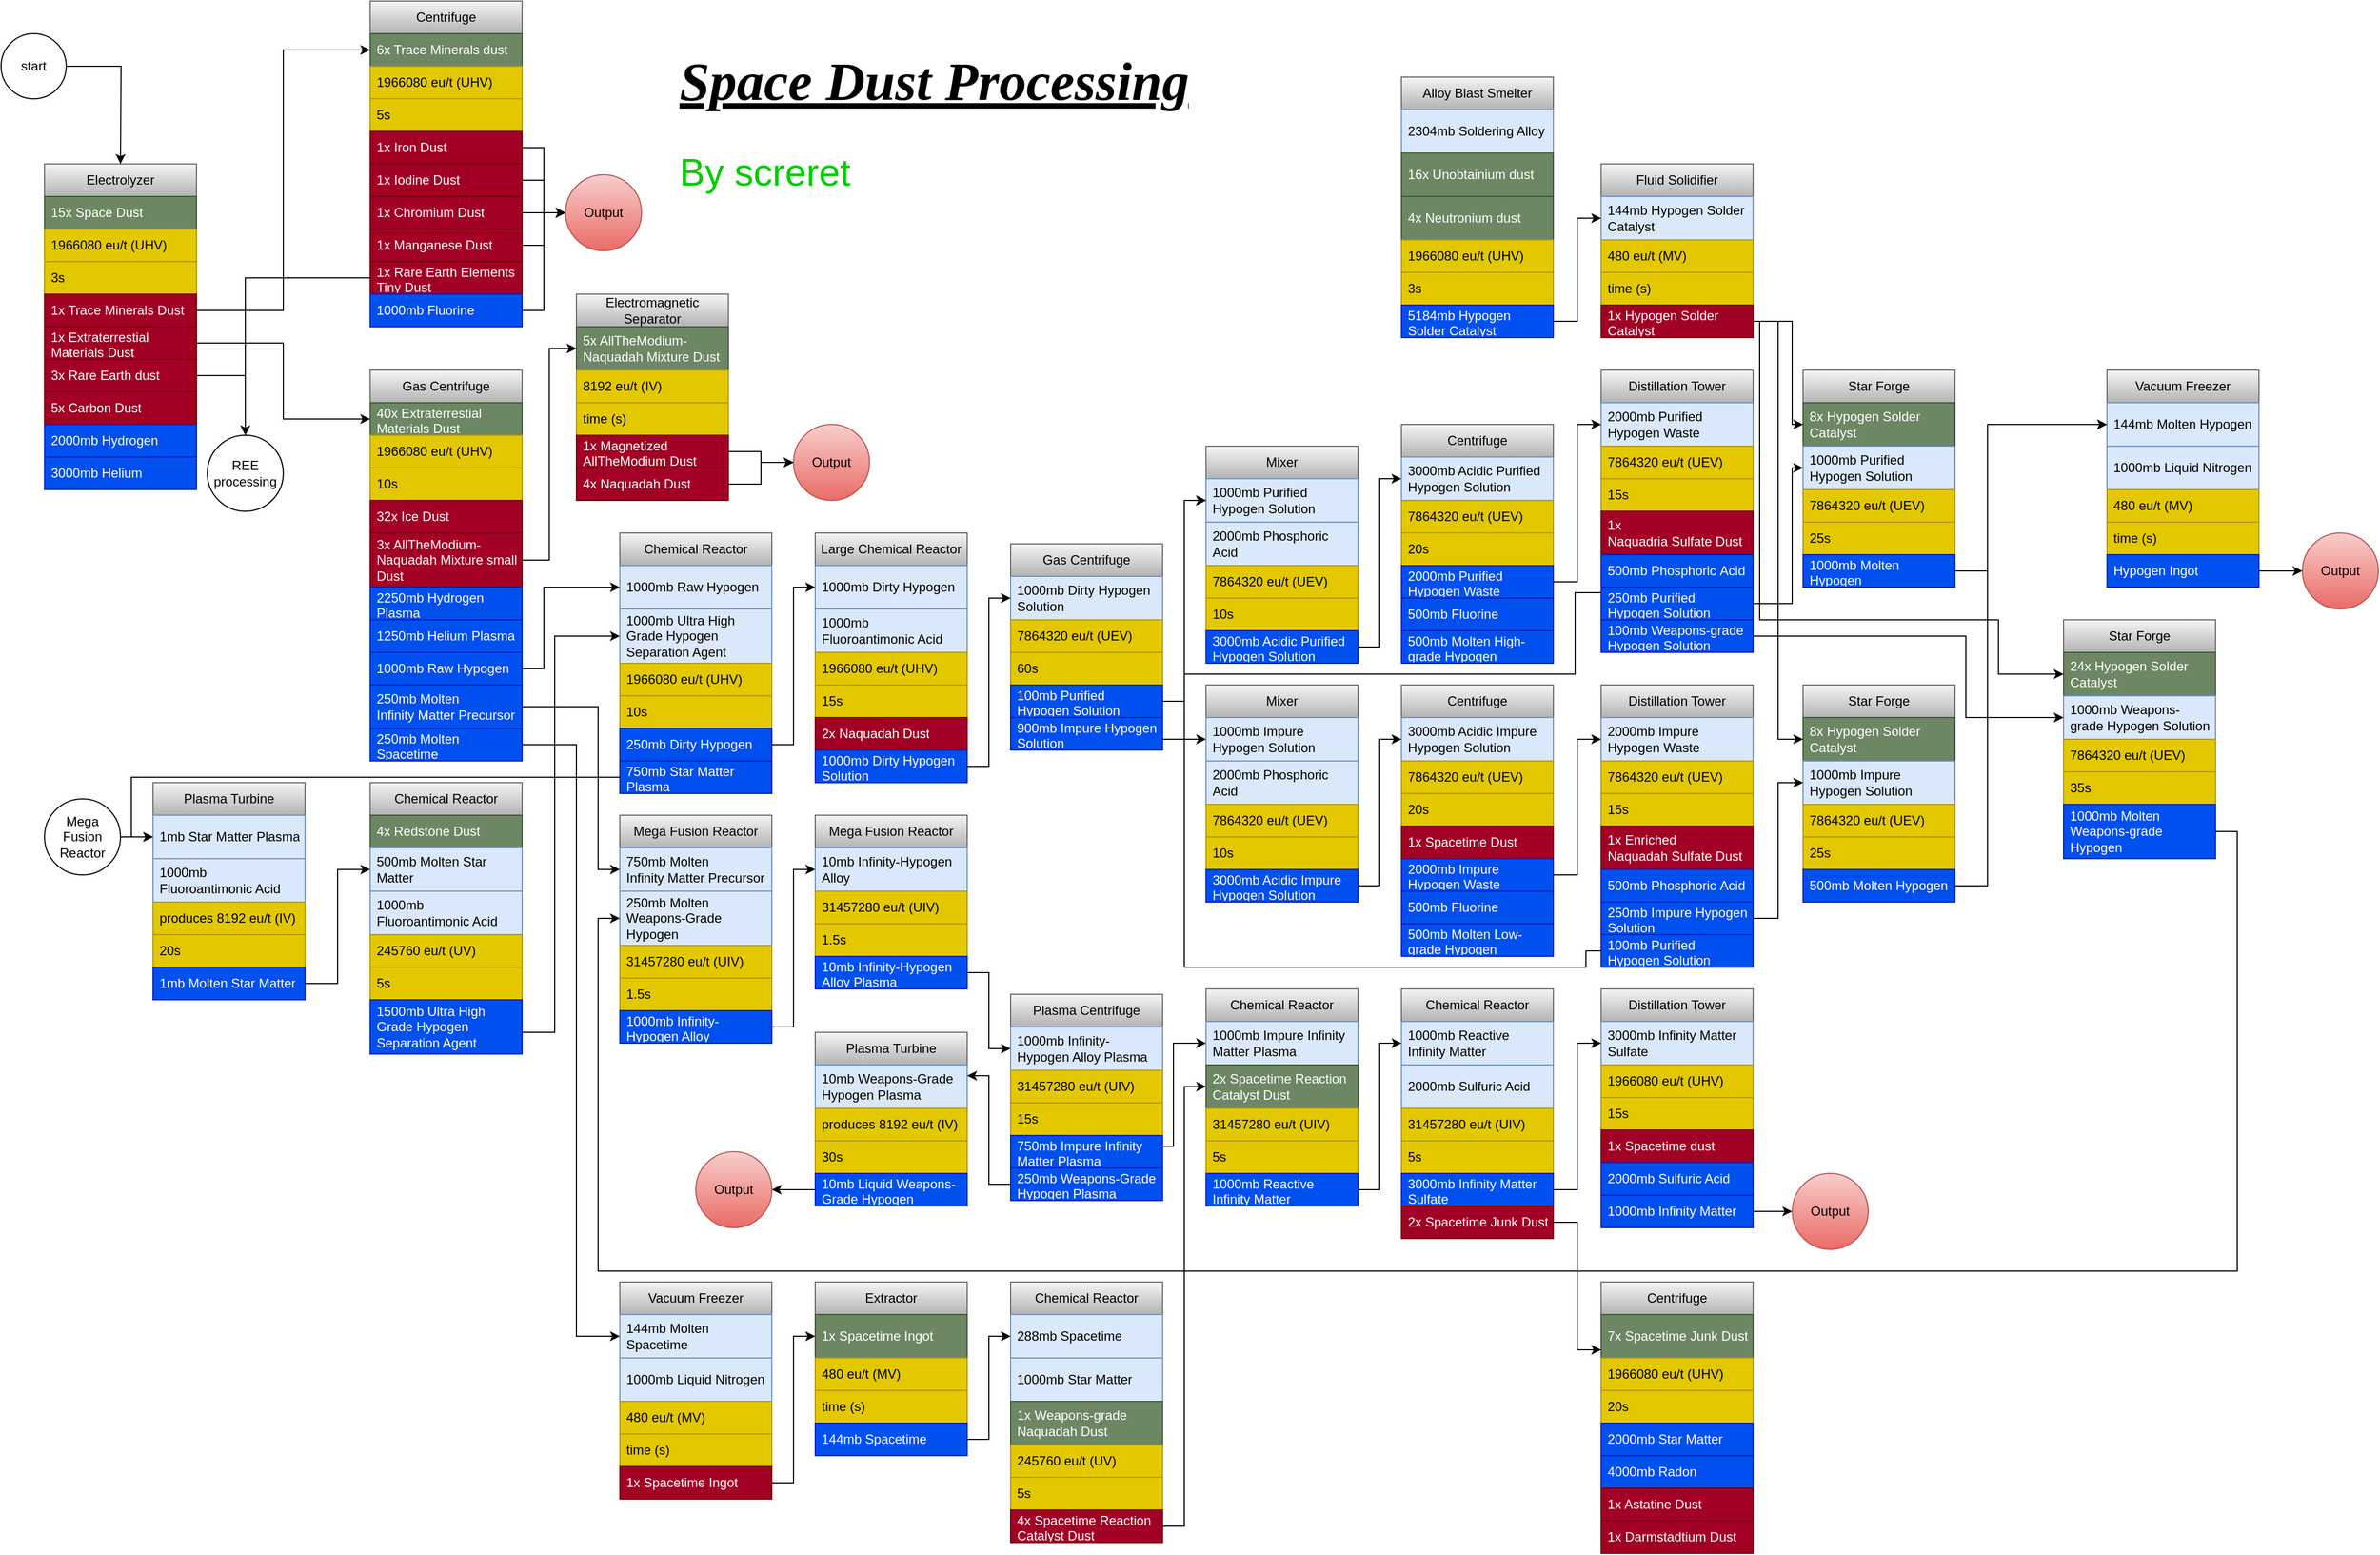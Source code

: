 <mxfile version="22.1.1" type="github">
  <diagram id="C5RBs43oDa-KdzZeNtuy" name="Page-1">
    <mxGraphModel dx="794" dy="414" grid="1" gridSize="10" guides="1" tooltips="1" connect="1" arrows="1" fold="1" page="1" pageScale="1" pageWidth="827" pageHeight="1169" math="0" shadow="0">
      <root>
        <mxCell id="WIyWlLk6GJQsqaUBKTNV-0" />
        <mxCell id="WIyWlLk6GJQsqaUBKTNV-1" parent="WIyWlLk6GJQsqaUBKTNV-0" />
        <mxCell id="7Hfktlou8XyDzRxeF353-0" value="Electrolyzer" style="swimlane;fontStyle=0;childLayout=stackLayout;horizontal=1;startSize=30;horizontalStack=0;resizeParent=1;resizeParentMax=0;resizeLast=0;collapsible=1;marginBottom=0;whiteSpace=wrap;html=1;fillColor=#f5f5f5;gradientColor=#b3b3b3;strokeColor=#666666;" parent="WIyWlLk6GJQsqaUBKTNV-1" vertex="1">
          <mxGeometry x="80" y="160" width="140" height="300" as="geometry" />
        </mxCell>
        <mxCell id="7Hfktlou8XyDzRxeF353-1" value="15x Space Dust" style="text;strokeColor=#3A5431;fillColor=#6d8764;align=left;verticalAlign=middle;spacingLeft=4;spacingRight=4;overflow=hidden;points=[[0,0.5],[1,0.5]];portConstraint=eastwest;rotatable=0;whiteSpace=wrap;html=1;fontColor=#ffffff;" parent="7Hfktlou8XyDzRxeF353-0" vertex="1">
          <mxGeometry y="30" width="140" height="30" as="geometry" />
        </mxCell>
        <mxCell id="7Hfktlou8XyDzRxeF353-2" value="1966080 eu/t (UHV)" style="text;strokeColor=#B09500;fillColor=#e3c800;align=left;verticalAlign=middle;spacingLeft=4;spacingRight=4;overflow=hidden;points=[[0,0.5],[1,0.5]];portConstraint=eastwest;rotatable=0;whiteSpace=wrap;html=1;fontColor=#000000;" parent="7Hfktlou8XyDzRxeF353-0" vertex="1">
          <mxGeometry y="60" width="140" height="30" as="geometry" />
        </mxCell>
        <mxCell id="7Hfktlou8XyDzRxeF353-3" value="3s" style="text;strokeColor=#B09500;fillColor=#e3c800;align=left;verticalAlign=middle;spacingLeft=4;spacingRight=4;overflow=hidden;points=[[0,0.5],[1,0.5]];portConstraint=eastwest;rotatable=0;whiteSpace=wrap;html=1;fontColor=#000000;" parent="7Hfktlou8XyDzRxeF353-0" vertex="1">
          <mxGeometry y="90" width="140" height="30" as="geometry" />
        </mxCell>
        <mxCell id="7Hfktlou8XyDzRxeF353-6" value="1x Trace Minerals Dust" style="text;strokeColor=#6F0000;fillColor=#a20025;align=left;verticalAlign=middle;spacingLeft=4;spacingRight=4;overflow=hidden;points=[[0,0.5],[1,0.5]];portConstraint=eastwest;rotatable=0;whiteSpace=wrap;html=1;fontColor=#ffffff;" parent="7Hfktlou8XyDzRxeF353-0" vertex="1">
          <mxGeometry y="120" width="140" height="30" as="geometry" />
        </mxCell>
        <mxCell id="7Hfktlou8XyDzRxeF353-14" value="1x Extraterrestial Materials Dust" style="text;strokeColor=#6F0000;fillColor=#a20025;align=left;verticalAlign=middle;spacingLeft=4;spacingRight=4;overflow=hidden;points=[[0,0.5],[1,0.5]];portConstraint=eastwest;rotatable=0;whiteSpace=wrap;html=1;fontColor=#ffffff;" parent="7Hfktlou8XyDzRxeF353-0" vertex="1">
          <mxGeometry y="150" width="140" height="30" as="geometry" />
        </mxCell>
        <mxCell id="7Hfktlou8XyDzRxeF353-10" value="3x Rare Earth dust" style="text;strokeColor=#6F0000;fillColor=#a20025;align=left;verticalAlign=middle;spacingLeft=4;spacingRight=4;overflow=hidden;points=[[0,0.5],[1,0.5]];portConstraint=eastwest;rotatable=0;whiteSpace=wrap;html=1;fontColor=#ffffff;" parent="7Hfktlou8XyDzRxeF353-0" vertex="1">
          <mxGeometry y="180" width="140" height="30" as="geometry" />
        </mxCell>
        <mxCell id="7Hfktlou8XyDzRxeF353-9" value="5x Carbon Dust" style="text;strokeColor=#6F0000;fillColor=#a20025;align=left;verticalAlign=middle;spacingLeft=4;spacingRight=4;overflow=hidden;points=[[0,0.5],[1,0.5]];portConstraint=eastwest;rotatable=0;whiteSpace=wrap;html=1;fontColor=#ffffff;" parent="7Hfktlou8XyDzRxeF353-0" vertex="1">
          <mxGeometry y="210" width="140" height="30" as="geometry" />
        </mxCell>
        <mxCell id="7Hfktlou8XyDzRxeF353-11" value="2000mb Hydrogen" style="text;strokeColor=#001DBC;fillColor=#0050ef;align=left;verticalAlign=middle;spacingLeft=4;spacingRight=4;overflow=hidden;points=[[0,0.5],[1,0.5]];portConstraint=eastwest;rotatable=0;whiteSpace=wrap;html=1;fontColor=#ffffff;" parent="7Hfktlou8XyDzRxeF353-0" vertex="1">
          <mxGeometry y="240" width="140" height="30" as="geometry" />
        </mxCell>
        <mxCell id="7Hfktlou8XyDzRxeF353-12" value="3000mb Helium" style="text;strokeColor=#001DBC;fillColor=#0050ef;align=left;verticalAlign=middle;spacingLeft=4;spacingRight=4;overflow=hidden;points=[[0,0.5],[1,0.5]];portConstraint=eastwest;rotatable=0;whiteSpace=wrap;html=1;fontColor=#ffffff;" parent="7Hfktlou8XyDzRxeF353-0" vertex="1">
          <mxGeometry y="270" width="140" height="30" as="geometry" />
        </mxCell>
        <mxCell id="7Hfktlou8XyDzRxeF353-5" style="edgeStyle=orthogonalEdgeStyle;rounded=0;orthogonalLoop=1;jettySize=auto;html=1;" parent="WIyWlLk6GJQsqaUBKTNV-1" source="7Hfktlou8XyDzRxeF353-4" edge="1">
          <mxGeometry relative="1" as="geometry">
            <mxPoint x="150" y="160" as="targetPoint" />
          </mxGeometry>
        </mxCell>
        <mxCell id="7Hfktlou8XyDzRxeF353-4" value="start" style="ellipse;whiteSpace=wrap;html=1;aspect=fixed;" parent="WIyWlLk6GJQsqaUBKTNV-1" vertex="1">
          <mxGeometry x="40" y="40" width="60" height="60" as="geometry" />
        </mxCell>
        <mxCell id="7Hfktlou8XyDzRxeF353-33" value="REE processing" style="ellipse;whiteSpace=wrap;html=1;aspect=fixed;" parent="WIyWlLk6GJQsqaUBKTNV-1" vertex="1">
          <mxGeometry x="230" y="410" width="70" height="70" as="geometry" />
        </mxCell>
        <mxCell id="7Hfktlou8XyDzRxeF353-34" style="edgeStyle=orthogonalEdgeStyle;rounded=0;orthogonalLoop=1;jettySize=auto;html=1;entryX=0.5;entryY=0;entryDx=0;entryDy=0;" parent="WIyWlLk6GJQsqaUBKTNV-1" source="7Hfktlou8XyDzRxeF353-10" target="7Hfktlou8XyDzRxeF353-33" edge="1">
          <mxGeometry relative="1" as="geometry" />
        </mxCell>
        <mxCell id="7Hfktlou8XyDzRxeF353-35" value="Centrifuge" style="swimlane;fontStyle=0;childLayout=stackLayout;horizontal=1;startSize=30;horizontalStack=0;resizeParent=1;resizeParentMax=0;resizeLast=0;collapsible=1;marginBottom=0;whiteSpace=wrap;html=1;fillColor=#f5f5f5;gradientColor=#b3b3b3;strokeColor=#666666;" parent="WIyWlLk6GJQsqaUBKTNV-1" vertex="1">
          <mxGeometry x="380" y="10" width="140" height="300" as="geometry" />
        </mxCell>
        <mxCell id="7Hfktlou8XyDzRxeF353-36" value="6x Trace Minerals dust" style="text;strokeColor=#3A5431;fillColor=#6d8764;align=left;verticalAlign=middle;spacingLeft=4;spacingRight=4;overflow=hidden;points=[[0,0.5],[1,0.5]];portConstraint=eastwest;rotatable=0;whiteSpace=wrap;html=1;fontColor=#ffffff;" parent="7Hfktlou8XyDzRxeF353-35" vertex="1">
          <mxGeometry y="30" width="140" height="30" as="geometry" />
        </mxCell>
        <mxCell id="7Hfktlou8XyDzRxeF353-37" value="1966080 eu/t (UHV)" style="text;strokeColor=#B09500;fillColor=#e3c800;align=left;verticalAlign=middle;spacingLeft=4;spacingRight=4;overflow=hidden;points=[[0,0.5],[1,0.5]];portConstraint=eastwest;rotatable=0;whiteSpace=wrap;html=1;fontColor=#000000;" parent="7Hfktlou8XyDzRxeF353-35" vertex="1">
          <mxGeometry y="60" width="140" height="30" as="geometry" />
        </mxCell>
        <mxCell id="7Hfktlou8XyDzRxeF353-38" value="5s" style="text;strokeColor=#B09500;fillColor=#e3c800;align=left;verticalAlign=middle;spacingLeft=4;spacingRight=4;overflow=hidden;points=[[0,0.5],[1,0.5]];portConstraint=eastwest;rotatable=0;whiteSpace=wrap;html=1;fontColor=#000000;" parent="7Hfktlou8XyDzRxeF353-35" vertex="1">
          <mxGeometry y="90" width="140" height="30" as="geometry" />
        </mxCell>
        <mxCell id="7Hfktlou8XyDzRxeF353-39" value="1x Iron Dust" style="text;strokeColor=#6F0000;fillColor=#a20025;align=left;verticalAlign=middle;spacingLeft=4;spacingRight=4;overflow=hidden;points=[[0,0.5],[1,0.5]];portConstraint=eastwest;rotatable=0;whiteSpace=wrap;html=1;fontColor=#ffffff;" parent="7Hfktlou8XyDzRxeF353-35" vertex="1">
          <mxGeometry y="120" width="140" height="30" as="geometry" />
        </mxCell>
        <mxCell id="7Hfktlou8XyDzRxeF353-41" value="1x Iodine Dust" style="text;strokeColor=#6F0000;fillColor=#a20025;align=left;verticalAlign=middle;spacingLeft=4;spacingRight=4;overflow=hidden;points=[[0,0.5],[1,0.5]];portConstraint=eastwest;rotatable=0;whiteSpace=wrap;html=1;fontColor=#ffffff;" parent="7Hfktlou8XyDzRxeF353-35" vertex="1">
          <mxGeometry y="150" width="140" height="30" as="geometry" />
        </mxCell>
        <mxCell id="7Hfktlou8XyDzRxeF353-42" value="1x Chromium Dust" style="text;strokeColor=#6F0000;fillColor=#a20025;align=left;verticalAlign=middle;spacingLeft=4;spacingRight=4;overflow=hidden;points=[[0,0.5],[1,0.5]];portConstraint=eastwest;rotatable=0;whiteSpace=wrap;html=1;fontColor=#ffffff;" parent="7Hfktlou8XyDzRxeF353-35" vertex="1">
          <mxGeometry y="180" width="140" height="30" as="geometry" />
        </mxCell>
        <mxCell id="7Hfktlou8XyDzRxeF353-47" value="1x Manganese Dust" style="text;strokeColor=#6F0000;fillColor=#a20025;align=left;verticalAlign=middle;spacingLeft=4;spacingRight=4;overflow=hidden;points=[[0,0.5],[1,0.5]];portConstraint=eastwest;rotatable=0;whiteSpace=wrap;html=1;fontColor=#ffffff;" parent="7Hfktlou8XyDzRxeF353-35" vertex="1">
          <mxGeometry y="210" width="140" height="30" as="geometry" />
        </mxCell>
        <mxCell id="7Hfktlou8XyDzRxeF353-48" value="1x Rare Earth Elements Tiny Dust" style="text;strokeColor=#6F0000;fillColor=#a20025;align=left;verticalAlign=middle;spacingLeft=4;spacingRight=4;overflow=hidden;points=[[0,0.5],[1,0.5]];portConstraint=eastwest;rotatable=0;whiteSpace=wrap;html=1;fontColor=#ffffff;" parent="7Hfktlou8XyDzRxeF353-35" vertex="1">
          <mxGeometry y="240" width="140" height="30" as="geometry" />
        </mxCell>
        <mxCell id="7Hfktlou8XyDzRxeF353-40" value="1000mb Fluorine" style="text;strokeColor=#001DBC;fillColor=#0050ef;align=left;verticalAlign=middle;spacingLeft=4;spacingRight=4;overflow=hidden;points=[[0,0.5],[1,0.5]];portConstraint=eastwest;rotatable=0;whiteSpace=wrap;html=1;fontColor=#ffffff;" parent="7Hfktlou8XyDzRxeF353-35" vertex="1">
          <mxGeometry y="270" width="140" height="30" as="geometry" />
        </mxCell>
        <mxCell id="7Hfktlou8XyDzRxeF353-46" style="edgeStyle=orthogonalEdgeStyle;rounded=0;orthogonalLoop=1;jettySize=auto;html=1;entryX=0;entryY=0.5;entryDx=0;entryDy=0;" parent="WIyWlLk6GJQsqaUBKTNV-1" source="7Hfktlou8XyDzRxeF353-6" target="7Hfktlou8XyDzRxeF353-36" edge="1">
          <mxGeometry relative="1" as="geometry" />
        </mxCell>
        <mxCell id="7Hfktlou8XyDzRxeF353-50" value="Gas Centrifuge" style="swimlane;fontStyle=0;childLayout=stackLayout;horizontal=1;startSize=30;horizontalStack=0;resizeParent=1;resizeParentMax=0;resizeLast=0;collapsible=1;marginBottom=0;whiteSpace=wrap;html=1;fillColor=#f5f5f5;gradientColor=#b3b3b3;strokeColor=#666666;" parent="WIyWlLk6GJQsqaUBKTNV-1" vertex="1">
          <mxGeometry x="380" y="350" width="140" height="360" as="geometry" />
        </mxCell>
        <mxCell id="7Hfktlou8XyDzRxeF353-51" value="40x Extraterrestial Materials Dust" style="text;strokeColor=#3A5431;fillColor=#6d8764;align=left;verticalAlign=middle;spacingLeft=4;spacingRight=4;overflow=hidden;points=[[0,0.5],[1,0.5]];portConstraint=eastwest;rotatable=0;whiteSpace=wrap;html=1;fontColor=#ffffff;" parent="7Hfktlou8XyDzRxeF353-50" vertex="1">
          <mxGeometry y="30" width="140" height="30" as="geometry" />
        </mxCell>
        <mxCell id="7Hfktlou8XyDzRxeF353-52" value="1966080 eu/t (UHV)" style="text;strokeColor=#B09500;fillColor=#e3c800;align=left;verticalAlign=middle;spacingLeft=4;spacingRight=4;overflow=hidden;points=[[0,0.5],[1,0.5]];portConstraint=eastwest;rotatable=0;whiteSpace=wrap;html=1;fontColor=#000000;" parent="7Hfktlou8XyDzRxeF353-50" vertex="1">
          <mxGeometry y="60" width="140" height="30" as="geometry" />
        </mxCell>
        <mxCell id="7Hfktlou8XyDzRxeF353-53" value="10s" style="text;strokeColor=#B09500;fillColor=#e3c800;align=left;verticalAlign=middle;spacingLeft=4;spacingRight=4;overflow=hidden;points=[[0,0.5],[1,0.5]];portConstraint=eastwest;rotatable=0;whiteSpace=wrap;html=1;fontColor=#000000;" parent="7Hfktlou8XyDzRxeF353-50" vertex="1">
          <mxGeometry y="90" width="140" height="30" as="geometry" />
        </mxCell>
        <mxCell id="7Hfktlou8XyDzRxeF353-59" value="32x Ice Dust" style="text;strokeColor=#6F0000;fillColor=#a20025;align=left;verticalAlign=middle;spacingLeft=4;spacingRight=4;overflow=hidden;points=[[0,0.5],[1,0.5]];portConstraint=eastwest;rotatable=0;whiteSpace=wrap;html=1;fontColor=#ffffff;" parent="7Hfktlou8XyDzRxeF353-50" vertex="1">
          <mxGeometry y="120" width="140" height="30" as="geometry" />
        </mxCell>
        <mxCell id="7Hfktlou8XyDzRxeF353-64" value="3x AllTheModium-Naquadah Mixture small Dust" style="text;strokeColor=#6F0000;fillColor=#a20025;align=left;verticalAlign=middle;spacingLeft=4;spacingRight=4;overflow=hidden;points=[[0,0.5],[1,0.5]];portConstraint=eastwest;rotatable=0;whiteSpace=wrap;html=1;fontColor=#ffffff;" parent="7Hfktlou8XyDzRxeF353-50" vertex="1">
          <mxGeometry y="150" width="140" height="50" as="geometry" />
        </mxCell>
        <mxCell id="7Hfktlou8XyDzRxeF353-55" value="2250mb Hydrogen Plasma" style="text;strokeColor=#001DBC;fillColor=#0050ef;align=left;verticalAlign=middle;spacingLeft=4;spacingRight=4;overflow=hidden;points=[[0,0.5],[1,0.5]];portConstraint=eastwest;rotatable=0;whiteSpace=wrap;html=1;fontColor=#ffffff;" parent="7Hfktlou8XyDzRxeF353-50" vertex="1">
          <mxGeometry y="200" width="140" height="30" as="geometry" />
        </mxCell>
        <mxCell id="7Hfktlou8XyDzRxeF353-63" value="1250mb Helium Plasma" style="text;strokeColor=#001DBC;fillColor=#0050ef;align=left;verticalAlign=middle;spacingLeft=4;spacingRight=4;overflow=hidden;points=[[0,0.5],[1,0.5]];portConstraint=eastwest;rotatable=0;whiteSpace=wrap;html=1;fontColor=#ffffff;" parent="7Hfktlou8XyDzRxeF353-50" vertex="1">
          <mxGeometry y="230" width="140" height="30" as="geometry" />
        </mxCell>
        <mxCell id="7Hfktlou8XyDzRxeF353-54" value="1000mb Raw Hypogen" style="text;strokeColor=#001DBC;fillColor=#0050ef;align=left;verticalAlign=middle;spacingLeft=4;spacingRight=4;overflow=hidden;points=[[0,0.5],[1,0.5]];portConstraint=eastwest;rotatable=0;whiteSpace=wrap;html=1;fontColor=#ffffff;" parent="7Hfktlou8XyDzRxeF353-50" vertex="1">
          <mxGeometry y="260" width="140" height="30" as="geometry" />
        </mxCell>
        <mxCell id="7Hfktlou8XyDzRxeF353-56" value="250mb Molten Infinity&amp;nbsp;Matter Precursor" style="text;strokeColor=#001DBC;fillColor=#0050ef;align=left;verticalAlign=middle;spacingLeft=4;spacingRight=4;overflow=hidden;points=[[0,0.5],[1,0.5]];portConstraint=eastwest;rotatable=0;whiteSpace=wrap;html=1;fontColor=#ffffff;" parent="7Hfktlou8XyDzRxeF353-50" vertex="1">
          <mxGeometry y="290" width="140" height="40" as="geometry" />
        </mxCell>
        <mxCell id="7Hfktlou8XyDzRxeF353-57" value="250mb Molten Spacetime" style="text;strokeColor=#001DBC;fillColor=#0050ef;align=left;verticalAlign=middle;spacingLeft=4;spacingRight=4;overflow=hidden;points=[[0,0.5],[1,0.5]];portConstraint=eastwest;rotatable=0;whiteSpace=wrap;html=1;fontColor=#ffffff;" parent="7Hfktlou8XyDzRxeF353-50" vertex="1">
          <mxGeometry y="330" width="140" height="30" as="geometry" />
        </mxCell>
        <mxCell id="7Hfktlou8XyDzRxeF353-60" style="edgeStyle=orthogonalEdgeStyle;rounded=0;orthogonalLoop=1;jettySize=auto;html=1;entryX=0;entryY=0.5;entryDx=0;entryDy=0;" parent="WIyWlLk6GJQsqaUBKTNV-1" source="7Hfktlou8XyDzRxeF353-14" target="7Hfktlou8XyDzRxeF353-51" edge="1">
          <mxGeometry relative="1" as="geometry" />
        </mxCell>
        <mxCell id="7Hfktlou8XyDzRxeF353-66" value="Electromagnetic Separator" style="swimlane;fontStyle=0;childLayout=stackLayout;horizontal=1;startSize=30;horizontalStack=0;resizeParent=1;resizeParentMax=0;resizeLast=0;collapsible=1;marginBottom=0;whiteSpace=wrap;html=1;fillColor=#f5f5f5;gradientColor=#b3b3b3;strokeColor=#666666;" parent="WIyWlLk6GJQsqaUBKTNV-1" vertex="1">
          <mxGeometry x="570" y="280" width="140" height="190" as="geometry" />
        </mxCell>
        <mxCell id="7Hfktlou8XyDzRxeF353-67" value="5x AllTheModium-Naquadah Mixture Dust" style="text;strokeColor=#3A5431;fillColor=#6d8764;align=left;verticalAlign=middle;spacingLeft=4;spacingRight=4;overflow=hidden;points=[[0,0.5],[1,0.5]];portConstraint=eastwest;rotatable=0;whiteSpace=wrap;html=1;fontColor=#ffffff;" parent="7Hfktlou8XyDzRxeF353-66" vertex="1">
          <mxGeometry y="30" width="140" height="40" as="geometry" />
        </mxCell>
        <mxCell id="7Hfktlou8XyDzRxeF353-68" value="8192 eu/t (IV)" style="text;strokeColor=#B09500;fillColor=#e3c800;align=left;verticalAlign=middle;spacingLeft=4;spacingRight=4;overflow=hidden;points=[[0,0.5],[1,0.5]];portConstraint=eastwest;rotatable=0;whiteSpace=wrap;html=1;fontColor=#000000;" parent="7Hfktlou8XyDzRxeF353-66" vertex="1">
          <mxGeometry y="70" width="140" height="30" as="geometry" />
        </mxCell>
        <mxCell id="7Hfktlou8XyDzRxeF353-69" value="time (s)" style="text;strokeColor=#B09500;fillColor=#e3c800;align=left;verticalAlign=middle;spacingLeft=4;spacingRight=4;overflow=hidden;points=[[0,0.5],[1,0.5]];portConstraint=eastwest;rotatable=0;whiteSpace=wrap;html=1;fontColor=#000000;" parent="7Hfktlou8XyDzRxeF353-66" vertex="1">
          <mxGeometry y="100" width="140" height="30" as="geometry" />
        </mxCell>
        <mxCell id="7Hfktlou8XyDzRxeF353-70" value="1x Magnetized AllTheModium Dust" style="text;strokeColor=#6F0000;fillColor=#a20025;align=left;verticalAlign=middle;spacingLeft=4;spacingRight=4;overflow=hidden;points=[[0,0.5],[1,0.5]];portConstraint=eastwest;rotatable=0;whiteSpace=wrap;html=1;fontColor=#ffffff;" parent="7Hfktlou8XyDzRxeF353-66" vertex="1">
          <mxGeometry y="130" width="140" height="30" as="geometry" />
        </mxCell>
        <mxCell id="7Hfktlou8XyDzRxeF353-73" value="4x Naquadah Dust" style="text;strokeColor=#6F0000;fillColor=#a20025;align=left;verticalAlign=middle;spacingLeft=4;spacingRight=4;overflow=hidden;points=[[0,0.5],[1,0.5]];portConstraint=eastwest;rotatable=0;whiteSpace=wrap;html=1;fontColor=#ffffff;" parent="7Hfktlou8XyDzRxeF353-66" vertex="1">
          <mxGeometry y="160" width="140" height="30" as="geometry" />
        </mxCell>
        <mxCell id="7Hfktlou8XyDzRxeF353-78" style="edgeStyle=orthogonalEdgeStyle;rounded=0;orthogonalLoop=1;jettySize=auto;html=1;entryX=0;entryY=0.5;entryDx=0;entryDy=0;" parent="WIyWlLk6GJQsqaUBKTNV-1" source="7Hfktlou8XyDzRxeF353-64" target="7Hfktlou8XyDzRxeF353-67" edge="1">
          <mxGeometry relative="1" as="geometry" />
        </mxCell>
        <mxCell id="7Hfktlou8XyDzRxeF353-96" value="Gas Centrifuge" style="swimlane;fontStyle=0;childLayout=stackLayout;horizontal=1;startSize=30;horizontalStack=0;resizeParent=1;resizeParentMax=0;resizeLast=0;collapsible=1;marginBottom=0;whiteSpace=wrap;html=1;fillColor=#f5f5f5;gradientColor=#b3b3b3;strokeColor=#666666;" parent="WIyWlLk6GJQsqaUBKTNV-1" vertex="1">
          <mxGeometry x="970" y="510" width="140" height="190" as="geometry" />
        </mxCell>
        <mxCell id="7Hfktlou8XyDzRxeF353-97" value="1000mb Dirty Hypogen Solution" style="text;strokeColor=#6c8ebf;fillColor=#dae8fc;align=left;verticalAlign=middle;spacingLeft=4;spacingRight=4;overflow=hidden;points=[[0,0.5],[1,0.5]];portConstraint=eastwest;rotatable=0;whiteSpace=wrap;html=1;" parent="7Hfktlou8XyDzRxeF353-96" vertex="1">
          <mxGeometry y="30" width="140" height="40" as="geometry" />
        </mxCell>
        <mxCell id="7Hfktlou8XyDzRxeF353-98" value="7864320 eu/t (UEV)&amp;nbsp;" style="text;strokeColor=#B09500;fillColor=#e3c800;align=left;verticalAlign=middle;spacingLeft=4;spacingRight=4;overflow=hidden;points=[[0,0.5],[1,0.5]];portConstraint=eastwest;rotatable=0;whiteSpace=wrap;html=1;fontColor=#000000;" parent="7Hfktlou8XyDzRxeF353-96" vertex="1">
          <mxGeometry y="70" width="140" height="30" as="geometry" />
        </mxCell>
        <mxCell id="7Hfktlou8XyDzRxeF353-99" value="60s" style="text;strokeColor=#B09500;fillColor=#e3c800;align=left;verticalAlign=middle;spacingLeft=4;spacingRight=4;overflow=hidden;points=[[0,0.5],[1,0.5]];portConstraint=eastwest;rotatable=0;whiteSpace=wrap;html=1;fontColor=#000000;" parent="7Hfktlou8XyDzRxeF353-96" vertex="1">
          <mxGeometry y="100" width="140" height="30" as="geometry" />
        </mxCell>
        <mxCell id="7Hfktlou8XyDzRxeF353-100" value="100mb Purified Hypogen Solution" style="text;strokeColor=#001DBC;fillColor=#0050ef;align=left;verticalAlign=middle;spacingLeft=4;spacingRight=4;overflow=hidden;points=[[0,0.5],[1,0.5]];portConstraint=eastwest;rotatable=0;whiteSpace=wrap;html=1;fontColor=#ffffff;" parent="7Hfktlou8XyDzRxeF353-96" vertex="1">
          <mxGeometry y="130" width="140" height="30" as="geometry" />
        </mxCell>
        <mxCell id="7Hfktlou8XyDzRxeF353-104" value="900mb Impure Hypogen Solution" style="text;strokeColor=#001DBC;fillColor=#0050ef;align=left;verticalAlign=middle;spacingLeft=4;spacingRight=4;overflow=hidden;points=[[0,0.5],[1,0.5]];portConstraint=eastwest;rotatable=0;whiteSpace=wrap;html=1;fontColor=#ffffff;" parent="7Hfktlou8XyDzRxeF353-96" vertex="1">
          <mxGeometry y="160" width="140" height="30" as="geometry" />
        </mxCell>
        <mxCell id="7Hfktlou8XyDzRxeF353-105" value="Large Chemical Reactor" style="swimlane;fontStyle=0;childLayout=stackLayout;horizontal=1;startSize=30;horizontalStack=0;resizeParent=1;resizeParentMax=0;resizeLast=0;collapsible=1;marginBottom=0;whiteSpace=wrap;html=1;fillColor=#f5f5f5;gradientColor=#b3b3b3;strokeColor=#666666;" parent="WIyWlLk6GJQsqaUBKTNV-1" vertex="1">
          <mxGeometry x="790" y="500" width="140" height="230" as="geometry" />
        </mxCell>
        <mxCell id="7Hfktlou8XyDzRxeF353-106" value="1000mb Dirty Hypogen" style="text;strokeColor=#6c8ebf;fillColor=#dae8fc;align=left;verticalAlign=middle;spacingLeft=4;spacingRight=4;overflow=hidden;points=[[0,0.5],[1,0.5]];portConstraint=eastwest;rotatable=0;whiteSpace=wrap;html=1;" parent="7Hfktlou8XyDzRxeF353-105" vertex="1">
          <mxGeometry y="30" width="140" height="40" as="geometry" />
        </mxCell>
        <mxCell id="7Hfktlou8XyDzRxeF353-110" value="1000mb Fluoroantimonic Acid" style="text;strokeColor=#6c8ebf;fillColor=#dae8fc;align=left;verticalAlign=middle;spacingLeft=4;spacingRight=4;overflow=hidden;points=[[0,0.5],[1,0.5]];portConstraint=eastwest;rotatable=0;whiteSpace=wrap;html=1;" parent="7Hfktlou8XyDzRxeF353-105" vertex="1">
          <mxGeometry y="70" width="140" height="40" as="geometry" />
        </mxCell>
        <mxCell id="7Hfktlou8XyDzRxeF353-107" value="1966080 eu/t (UHV)" style="text;strokeColor=#B09500;fillColor=#e3c800;align=left;verticalAlign=middle;spacingLeft=4;spacingRight=4;overflow=hidden;points=[[0,0.5],[1,0.5]];portConstraint=eastwest;rotatable=0;whiteSpace=wrap;html=1;fontColor=#000000;" parent="7Hfktlou8XyDzRxeF353-105" vertex="1">
          <mxGeometry y="110" width="140" height="30" as="geometry" />
        </mxCell>
        <mxCell id="7Hfktlou8XyDzRxeF353-108" value="15s" style="text;strokeColor=#B09500;fillColor=#e3c800;align=left;verticalAlign=middle;spacingLeft=4;spacingRight=4;overflow=hidden;points=[[0,0.5],[1,0.5]];portConstraint=eastwest;rotatable=0;whiteSpace=wrap;html=1;fontColor=#000000;" parent="7Hfktlou8XyDzRxeF353-105" vertex="1">
          <mxGeometry y="140" width="140" height="30" as="geometry" />
        </mxCell>
        <mxCell id="7Hfktlou8XyDzRxeF353-150" value="2x Naquadah Dust" style="text;strokeColor=#6F0000;fillColor=#a20025;align=left;verticalAlign=middle;spacingLeft=4;spacingRight=4;overflow=hidden;points=[[0,0.5],[1,0.5]];portConstraint=eastwest;rotatable=0;whiteSpace=wrap;html=1;fontColor=#ffffff;" parent="7Hfktlou8XyDzRxeF353-105" vertex="1">
          <mxGeometry y="170" width="140" height="30" as="geometry" />
        </mxCell>
        <mxCell id="7Hfktlou8XyDzRxeF353-109" value="1000mb Dirty Hypogen Solution" style="text;strokeColor=#001DBC;fillColor=#0050ef;align=left;verticalAlign=middle;spacingLeft=4;spacingRight=4;overflow=hidden;points=[[0,0.5],[1,0.5]];portConstraint=eastwest;rotatable=0;whiteSpace=wrap;html=1;fontColor=#ffffff;" parent="7Hfktlou8XyDzRxeF353-105" vertex="1">
          <mxGeometry y="200" width="140" height="30" as="geometry" />
        </mxCell>
        <mxCell id="7Hfktlou8XyDzRxeF353-116" value="Mixer" style="swimlane;fontStyle=0;childLayout=stackLayout;horizontal=1;startSize=30;horizontalStack=0;resizeParent=1;resizeParentMax=0;resizeLast=0;collapsible=1;marginBottom=0;whiteSpace=wrap;html=1;fillColor=#f5f5f5;gradientColor=#b3b3b3;strokeColor=#666666;" parent="WIyWlLk6GJQsqaUBKTNV-1" vertex="1">
          <mxGeometry x="1150" y="420" width="140" height="200" as="geometry" />
        </mxCell>
        <mxCell id="7Hfktlou8XyDzRxeF353-117" value="1000mb Purified Hypogen Solution" style="text;strokeColor=#6c8ebf;fillColor=#dae8fc;align=left;verticalAlign=middle;spacingLeft=4;spacingRight=4;overflow=hidden;points=[[0,0.5],[1,0.5]];portConstraint=eastwest;rotatable=0;whiteSpace=wrap;html=1;" parent="7Hfktlou8XyDzRxeF353-116" vertex="1">
          <mxGeometry y="30" width="140" height="40" as="geometry" />
        </mxCell>
        <mxCell id="7Hfktlou8XyDzRxeF353-124" value="2000mb Phosphoric Acid" style="text;strokeColor=#6c8ebf;fillColor=#dae8fc;align=left;verticalAlign=middle;spacingLeft=4;spacingRight=4;overflow=hidden;points=[[0,0.5],[1,0.5]];portConstraint=eastwest;rotatable=0;whiteSpace=wrap;html=1;" parent="7Hfktlou8XyDzRxeF353-116" vertex="1">
          <mxGeometry y="70" width="140" height="40" as="geometry" />
        </mxCell>
        <mxCell id="7Hfktlou8XyDzRxeF353-118" value="7864320 eu/t (UEV)&amp;nbsp;" style="text;strokeColor=#B09500;fillColor=#e3c800;align=left;verticalAlign=middle;spacingLeft=4;spacingRight=4;overflow=hidden;points=[[0,0.5],[1,0.5]];portConstraint=eastwest;rotatable=0;whiteSpace=wrap;html=1;fontColor=#000000;" parent="7Hfktlou8XyDzRxeF353-116" vertex="1">
          <mxGeometry y="110" width="140" height="30" as="geometry" />
        </mxCell>
        <mxCell id="7Hfktlou8XyDzRxeF353-119" value="10s" style="text;strokeColor=#B09500;fillColor=#e3c800;align=left;verticalAlign=middle;spacingLeft=4;spacingRight=4;overflow=hidden;points=[[0,0.5],[1,0.5]];portConstraint=eastwest;rotatable=0;whiteSpace=wrap;html=1;fontColor=#000000;" parent="7Hfktlou8XyDzRxeF353-116" vertex="1">
          <mxGeometry y="140" width="140" height="30" as="geometry" />
        </mxCell>
        <mxCell id="7Hfktlou8XyDzRxeF353-120" value="3000mb Acidic Purified Hypogen Solution" style="text;strokeColor=#001DBC;fillColor=#0050ef;align=left;verticalAlign=middle;spacingLeft=4;spacingRight=4;overflow=hidden;points=[[0,0.5],[1,0.5]];portConstraint=eastwest;rotatable=0;whiteSpace=wrap;html=1;fontColor=#ffffff;" parent="7Hfktlou8XyDzRxeF353-116" vertex="1">
          <mxGeometry y="170" width="140" height="30" as="geometry" />
        </mxCell>
        <mxCell id="7Hfktlou8XyDzRxeF353-123" style="edgeStyle=orthogonalEdgeStyle;rounded=0;orthogonalLoop=1;jettySize=auto;html=1;" parent="WIyWlLk6GJQsqaUBKTNV-1" source="7Hfktlou8XyDzRxeF353-100" target="7Hfktlou8XyDzRxeF353-117" edge="1">
          <mxGeometry relative="1" as="geometry">
            <Array as="points">
              <mxPoint x="1130" y="655" />
              <mxPoint x="1130" y="470" />
            </Array>
          </mxGeometry>
        </mxCell>
        <mxCell id="7Hfktlou8XyDzRxeF353-125" value="Centrifuge" style="swimlane;fontStyle=0;childLayout=stackLayout;horizontal=1;startSize=30;horizontalStack=0;resizeParent=1;resizeParentMax=0;resizeLast=0;collapsible=1;marginBottom=0;whiteSpace=wrap;html=1;fillColor=#f5f5f5;gradientColor=#b3b3b3;strokeColor=#666666;" parent="WIyWlLk6GJQsqaUBKTNV-1" vertex="1">
          <mxGeometry x="1330" y="400" width="140" height="220" as="geometry" />
        </mxCell>
        <mxCell id="7Hfktlou8XyDzRxeF353-126" value="3000mb Acidic Purified Hypogen Solution" style="text;strokeColor=#6c8ebf;fillColor=#dae8fc;align=left;verticalAlign=middle;spacingLeft=4;spacingRight=4;overflow=hidden;points=[[0,0.5],[1,0.5]];portConstraint=eastwest;rotatable=0;whiteSpace=wrap;html=1;" parent="7Hfktlou8XyDzRxeF353-125" vertex="1">
          <mxGeometry y="30" width="140" height="40" as="geometry" />
        </mxCell>
        <mxCell id="7Hfktlou8XyDzRxeF353-128" value="7864320 eu/t (UEV)&amp;nbsp;" style="text;strokeColor=#B09500;fillColor=#e3c800;align=left;verticalAlign=middle;spacingLeft=4;spacingRight=4;overflow=hidden;points=[[0,0.5],[1,0.5]];portConstraint=eastwest;rotatable=0;whiteSpace=wrap;html=1;fontColor=#000000;" parent="7Hfktlou8XyDzRxeF353-125" vertex="1">
          <mxGeometry y="70" width="140" height="30" as="geometry" />
        </mxCell>
        <mxCell id="7Hfktlou8XyDzRxeF353-129" value="20s" style="text;strokeColor=#B09500;fillColor=#e3c800;align=left;verticalAlign=middle;spacingLeft=4;spacingRight=4;overflow=hidden;points=[[0,0.5],[1,0.5]];portConstraint=eastwest;rotatable=0;whiteSpace=wrap;html=1;fontColor=#000000;" parent="7Hfktlou8XyDzRxeF353-125" vertex="1">
          <mxGeometry y="100" width="140" height="30" as="geometry" />
        </mxCell>
        <mxCell id="7Hfktlou8XyDzRxeF353-130" value="2000mb Purified Hypogen Waste" style="text;strokeColor=#001DBC;fillColor=#0050ef;align=left;verticalAlign=middle;spacingLeft=4;spacingRight=4;overflow=hidden;points=[[0,0.5],[1,0.5]];portConstraint=eastwest;rotatable=0;whiteSpace=wrap;html=1;fontColor=#ffffff;" parent="7Hfktlou8XyDzRxeF353-125" vertex="1">
          <mxGeometry y="130" width="140" height="30" as="geometry" />
        </mxCell>
        <mxCell id="7Hfktlou8XyDzRxeF353-133" value="500mb Fluorine" style="text;strokeColor=#001DBC;fillColor=#0050ef;align=left;verticalAlign=middle;spacingLeft=4;spacingRight=4;overflow=hidden;points=[[0,0.5],[1,0.5]];portConstraint=eastwest;rotatable=0;whiteSpace=wrap;html=1;fontColor=#ffffff;" parent="7Hfktlou8XyDzRxeF353-125" vertex="1">
          <mxGeometry y="160" width="140" height="30" as="geometry" />
        </mxCell>
        <mxCell id="7Hfktlou8XyDzRxeF353-134" value="500mb Molten High-grade Hypogen" style="text;strokeColor=#001DBC;fillColor=#0050ef;align=left;verticalAlign=middle;spacingLeft=4;spacingRight=4;overflow=hidden;points=[[0,0.5],[1,0.5]];portConstraint=eastwest;rotatable=0;whiteSpace=wrap;html=1;fontColor=#ffffff;" parent="7Hfktlou8XyDzRxeF353-125" vertex="1">
          <mxGeometry y="190" width="140" height="30" as="geometry" />
        </mxCell>
        <mxCell id="7Hfktlou8XyDzRxeF353-132" style="edgeStyle=orthogonalEdgeStyle;rounded=0;orthogonalLoop=1;jettySize=auto;html=1;" parent="WIyWlLk6GJQsqaUBKTNV-1" source="7Hfktlou8XyDzRxeF353-120" target="7Hfktlou8XyDzRxeF353-126" edge="1">
          <mxGeometry relative="1" as="geometry" />
        </mxCell>
        <mxCell id="7Hfktlou8XyDzRxeF353-135" value="Mixer" style="swimlane;fontStyle=0;childLayout=stackLayout;horizontal=1;startSize=30;horizontalStack=0;resizeParent=1;resizeParentMax=0;resizeLast=0;collapsible=1;marginBottom=0;whiteSpace=wrap;html=1;fillColor=#f5f5f5;gradientColor=#b3b3b3;strokeColor=#666666;" parent="WIyWlLk6GJQsqaUBKTNV-1" vertex="1">
          <mxGeometry x="1150" y="640" width="140" height="200" as="geometry" />
        </mxCell>
        <mxCell id="7Hfktlou8XyDzRxeF353-136" value="1000mb Impure Hypogen Solution" style="text;strokeColor=#6c8ebf;fillColor=#dae8fc;align=left;verticalAlign=middle;spacingLeft=4;spacingRight=4;overflow=hidden;points=[[0,0.5],[1,0.5]];portConstraint=eastwest;rotatable=0;whiteSpace=wrap;html=1;" parent="7Hfktlou8XyDzRxeF353-135" vertex="1">
          <mxGeometry y="30" width="140" height="40" as="geometry" />
        </mxCell>
        <mxCell id="7Hfktlou8XyDzRxeF353-137" value="2000mb Phosphoric Acid" style="text;strokeColor=#6c8ebf;fillColor=#dae8fc;align=left;verticalAlign=middle;spacingLeft=4;spacingRight=4;overflow=hidden;points=[[0,0.5],[1,0.5]];portConstraint=eastwest;rotatable=0;whiteSpace=wrap;html=1;" parent="7Hfktlou8XyDzRxeF353-135" vertex="1">
          <mxGeometry y="70" width="140" height="40" as="geometry" />
        </mxCell>
        <mxCell id="7Hfktlou8XyDzRxeF353-138" value="7864320 eu/t (UEV)&amp;nbsp;" style="text;strokeColor=#B09500;fillColor=#e3c800;align=left;verticalAlign=middle;spacingLeft=4;spacingRight=4;overflow=hidden;points=[[0,0.5],[1,0.5]];portConstraint=eastwest;rotatable=0;whiteSpace=wrap;html=1;fontColor=#000000;" parent="7Hfktlou8XyDzRxeF353-135" vertex="1">
          <mxGeometry y="110" width="140" height="30" as="geometry" />
        </mxCell>
        <mxCell id="7Hfktlou8XyDzRxeF353-139" value="10s" style="text;strokeColor=#B09500;fillColor=#e3c800;align=left;verticalAlign=middle;spacingLeft=4;spacingRight=4;overflow=hidden;points=[[0,0.5],[1,0.5]];portConstraint=eastwest;rotatable=0;whiteSpace=wrap;html=1;fontColor=#000000;" parent="7Hfktlou8XyDzRxeF353-135" vertex="1">
          <mxGeometry y="140" width="140" height="30" as="geometry" />
        </mxCell>
        <mxCell id="7Hfktlou8XyDzRxeF353-140" value="3000mb Acidic Impure Hypogen Solution" style="text;strokeColor=#001DBC;fillColor=#0050ef;align=left;verticalAlign=middle;spacingLeft=4;spacingRight=4;overflow=hidden;points=[[0,0.5],[1,0.5]];portConstraint=eastwest;rotatable=0;whiteSpace=wrap;html=1;fontColor=#ffffff;" parent="7Hfktlou8XyDzRxeF353-135" vertex="1">
          <mxGeometry y="170" width="140" height="30" as="geometry" />
        </mxCell>
        <mxCell id="7Hfktlou8XyDzRxeF353-141" style="edgeStyle=orthogonalEdgeStyle;rounded=0;orthogonalLoop=1;jettySize=auto;html=1;shadow=0;jumpStyle=none;startArrow=none;startFill=0;strokeColor=default;targetPerimeterSpacing=0;" parent="WIyWlLk6GJQsqaUBKTNV-1" source="7Hfktlou8XyDzRxeF353-104" target="7Hfktlou8XyDzRxeF353-136" edge="1">
          <mxGeometry relative="1" as="geometry">
            <Array as="points">
              <mxPoint x="1130" y="690" />
              <mxPoint x="1130" y="690" />
            </Array>
          </mxGeometry>
        </mxCell>
        <mxCell id="7Hfktlou8XyDzRxeF353-151" style="edgeStyle=orthogonalEdgeStyle;rounded=0;orthogonalLoop=1;jettySize=auto;html=1;entryX=0;entryY=0.5;entryDx=0;entryDy=0;" parent="WIyWlLk6GJQsqaUBKTNV-1" source="7Hfktlou8XyDzRxeF353-109" target="7Hfktlou8XyDzRxeF353-97" edge="1">
          <mxGeometry relative="1" as="geometry" />
        </mxCell>
        <mxCell id="7Hfktlou8XyDzRxeF353-152" value="Centrifuge" style="swimlane;fontStyle=0;childLayout=stackLayout;horizontal=1;startSize=30;horizontalStack=0;resizeParent=1;resizeParentMax=0;resizeLast=0;collapsible=1;marginBottom=0;whiteSpace=wrap;html=1;fillColor=#f5f5f5;gradientColor=#b3b3b3;strokeColor=#666666;" parent="WIyWlLk6GJQsqaUBKTNV-1" vertex="1">
          <mxGeometry x="1330" y="640" width="140" height="250" as="geometry" />
        </mxCell>
        <mxCell id="7Hfktlou8XyDzRxeF353-153" value="3000mb Acidic Impure Hypogen Solution" style="text;strokeColor=#6c8ebf;fillColor=#dae8fc;align=left;verticalAlign=middle;spacingLeft=4;spacingRight=4;overflow=hidden;points=[[0,0.5],[1,0.5]];portConstraint=eastwest;rotatable=0;whiteSpace=wrap;html=1;" parent="7Hfktlou8XyDzRxeF353-152" vertex="1">
          <mxGeometry y="30" width="140" height="40" as="geometry" />
        </mxCell>
        <mxCell id="7Hfktlou8XyDzRxeF353-154" value="7864320 eu/t (UEV)&amp;nbsp;" style="text;strokeColor=#B09500;fillColor=#e3c800;align=left;verticalAlign=middle;spacingLeft=4;spacingRight=4;overflow=hidden;points=[[0,0.5],[1,0.5]];portConstraint=eastwest;rotatable=0;whiteSpace=wrap;html=1;fontColor=#000000;" parent="7Hfktlou8XyDzRxeF353-152" vertex="1">
          <mxGeometry y="70" width="140" height="30" as="geometry" />
        </mxCell>
        <mxCell id="7Hfktlou8XyDzRxeF353-155" value="20s" style="text;strokeColor=#B09500;fillColor=#e3c800;align=left;verticalAlign=middle;spacingLeft=4;spacingRight=4;overflow=hidden;points=[[0,0.5],[1,0.5]];portConstraint=eastwest;rotatable=0;whiteSpace=wrap;html=1;fontColor=#000000;" parent="7Hfktlou8XyDzRxeF353-152" vertex="1">
          <mxGeometry y="100" width="140" height="30" as="geometry" />
        </mxCell>
        <mxCell id="7Hfktlou8XyDzRxeF353-161" value="1x Spacetime Dust" style="text;strokeColor=#6F0000;fillColor=#a20025;align=left;verticalAlign=middle;spacingLeft=4;spacingRight=4;overflow=hidden;points=[[0,0.5],[1,0.5]];portConstraint=eastwest;rotatable=0;whiteSpace=wrap;html=1;fontColor=#ffffff;" parent="7Hfktlou8XyDzRxeF353-152" vertex="1">
          <mxGeometry y="130" width="140" height="30" as="geometry" />
        </mxCell>
        <mxCell id="7Hfktlou8XyDzRxeF353-156" value="2000mb Impure Hypogen Waste" style="text;strokeColor=#001DBC;fillColor=#0050ef;align=left;verticalAlign=middle;spacingLeft=4;spacingRight=4;overflow=hidden;points=[[0,0.5],[1,0.5]];portConstraint=eastwest;rotatable=0;whiteSpace=wrap;html=1;fontColor=#ffffff;" parent="7Hfktlou8XyDzRxeF353-152" vertex="1">
          <mxGeometry y="160" width="140" height="30" as="geometry" />
        </mxCell>
        <mxCell id="7Hfktlou8XyDzRxeF353-157" value="500mb Fluorine" style="text;strokeColor=#001DBC;fillColor=#0050ef;align=left;verticalAlign=middle;spacingLeft=4;spacingRight=4;overflow=hidden;points=[[0,0.5],[1,0.5]];portConstraint=eastwest;rotatable=0;whiteSpace=wrap;html=1;fontColor=#ffffff;" parent="7Hfktlou8XyDzRxeF353-152" vertex="1">
          <mxGeometry y="190" width="140" height="30" as="geometry" />
        </mxCell>
        <mxCell id="7Hfktlou8XyDzRxeF353-158" value="500mb Molten Low-grade Hypogen" style="text;strokeColor=#001DBC;fillColor=#0050ef;align=left;verticalAlign=middle;spacingLeft=4;spacingRight=4;overflow=hidden;points=[[0,0.5],[1,0.5]];portConstraint=eastwest;rotatable=0;whiteSpace=wrap;html=1;fontColor=#ffffff;" parent="7Hfktlou8XyDzRxeF353-152" vertex="1">
          <mxGeometry y="220" width="140" height="30" as="geometry" />
        </mxCell>
        <mxCell id="7Hfktlou8XyDzRxeF353-159" style="edgeStyle=orthogonalEdgeStyle;rounded=0;orthogonalLoop=1;jettySize=auto;html=1;entryX=0;entryY=0.5;entryDx=0;entryDy=0;" parent="WIyWlLk6GJQsqaUBKTNV-1" source="7Hfktlou8XyDzRxeF353-140" target="7Hfktlou8XyDzRxeF353-153" edge="1">
          <mxGeometry relative="1" as="geometry" />
        </mxCell>
        <mxCell id="7Hfktlou8XyDzRxeF353-164" value="Chemical Reactor" style="swimlane;fontStyle=0;childLayout=stackLayout;horizontal=1;startSize=30;horizontalStack=0;resizeParent=1;resizeParentMax=0;resizeLast=0;collapsible=1;marginBottom=0;whiteSpace=wrap;html=1;fillColor=#f5f5f5;gradientColor=#b3b3b3;strokeColor=#666666;" parent="WIyWlLk6GJQsqaUBKTNV-1" vertex="1">
          <mxGeometry x="610" y="500" width="140" height="240" as="geometry" />
        </mxCell>
        <mxCell id="7Hfktlou8XyDzRxeF353-165" value="1000mb Raw Hypogen" style="text;strokeColor=#6c8ebf;fillColor=#dae8fc;align=left;verticalAlign=middle;spacingLeft=4;spacingRight=4;overflow=hidden;points=[[0,0.5],[1,0.5]];portConstraint=eastwest;rotatable=0;whiteSpace=wrap;html=1;" parent="7Hfktlou8XyDzRxeF353-164" vertex="1">
          <mxGeometry y="30" width="140" height="40" as="geometry" />
        </mxCell>
        <mxCell id="7Hfktlou8XyDzRxeF353-166" value="1000mb Ultra High Grade Hypogen Separation Agent" style="text;strokeColor=#6c8ebf;fillColor=#dae8fc;align=left;verticalAlign=middle;spacingLeft=4;spacingRight=4;overflow=hidden;points=[[0,0.5],[1,0.5]];portConstraint=eastwest;rotatable=0;whiteSpace=wrap;html=1;" parent="7Hfktlou8XyDzRxeF353-164" vertex="1">
          <mxGeometry y="70" width="140" height="50" as="geometry" />
        </mxCell>
        <mxCell id="7Hfktlou8XyDzRxeF353-167" value="1966080 eu/t (UHV)" style="text;strokeColor=#B09500;fillColor=#e3c800;align=left;verticalAlign=middle;spacingLeft=4;spacingRight=4;overflow=hidden;points=[[0,0.5],[1,0.5]];portConstraint=eastwest;rotatable=0;whiteSpace=wrap;html=1;fontColor=#000000;" parent="7Hfktlou8XyDzRxeF353-164" vertex="1">
          <mxGeometry y="120" width="140" height="30" as="geometry" />
        </mxCell>
        <mxCell id="7Hfktlou8XyDzRxeF353-168" value="10s" style="text;strokeColor=#B09500;fillColor=#e3c800;align=left;verticalAlign=middle;spacingLeft=4;spacingRight=4;overflow=hidden;points=[[0,0.5],[1,0.5]];portConstraint=eastwest;rotatable=0;whiteSpace=wrap;html=1;fontColor=#000000;" parent="7Hfktlou8XyDzRxeF353-164" vertex="1">
          <mxGeometry y="150" width="140" height="30" as="geometry" />
        </mxCell>
        <mxCell id="7Hfktlou8XyDzRxeF353-170" value="250mb Dirty Hypogen" style="text;strokeColor=#001DBC;fillColor=#0050ef;align=left;verticalAlign=middle;spacingLeft=4;spacingRight=4;overflow=hidden;points=[[0,0.5],[1,0.5]];portConstraint=eastwest;rotatable=0;whiteSpace=wrap;html=1;fontColor=#ffffff;" parent="7Hfktlou8XyDzRxeF353-164" vertex="1">
          <mxGeometry y="180" width="140" height="30" as="geometry" />
        </mxCell>
        <mxCell id="7Hfktlou8XyDzRxeF353-173" value="750mb Star Matter Plasma" style="text;strokeColor=#001DBC;fillColor=#0050ef;align=left;verticalAlign=middle;spacingLeft=4;spacingRight=4;overflow=hidden;points=[[0,0.5],[1,0.5]];portConstraint=eastwest;rotatable=0;whiteSpace=wrap;html=1;fontColor=#ffffff;" parent="7Hfktlou8XyDzRxeF353-164" vertex="1">
          <mxGeometry y="210" width="140" height="30" as="geometry" />
        </mxCell>
        <mxCell id="7Hfktlou8XyDzRxeF353-171" style="edgeStyle=orthogonalEdgeStyle;rounded=0;orthogonalLoop=1;jettySize=auto;html=1;" parent="WIyWlLk6GJQsqaUBKTNV-1" source="7Hfktlou8XyDzRxeF353-54" target="7Hfktlou8XyDzRxeF353-165" edge="1">
          <mxGeometry relative="1" as="geometry">
            <Array as="points">
              <mxPoint x="540" y="625" />
              <mxPoint x="540" y="550" />
            </Array>
          </mxGeometry>
        </mxCell>
        <mxCell id="7Hfktlou8XyDzRxeF353-175" style="edgeStyle=orthogonalEdgeStyle;rounded=0;orthogonalLoop=1;jettySize=auto;html=1;entryX=0;entryY=0.5;entryDx=0;entryDy=0;" parent="WIyWlLk6GJQsqaUBKTNV-1" source="7Hfktlou8XyDzRxeF353-170" target="7Hfktlou8XyDzRxeF353-106" edge="1">
          <mxGeometry relative="1" as="geometry" />
        </mxCell>
        <mxCell id="7Hfktlou8XyDzRxeF353-182" value="Chemical Reactor" style="swimlane;fontStyle=0;childLayout=stackLayout;horizontal=1;startSize=30;horizontalStack=0;resizeParent=1;resizeParentMax=0;resizeLast=0;collapsible=1;marginBottom=0;whiteSpace=wrap;html=1;fillColor=#f5f5f5;gradientColor=#b3b3b3;strokeColor=#666666;" parent="WIyWlLk6GJQsqaUBKTNV-1" vertex="1">
          <mxGeometry x="380" y="730" width="140" height="250" as="geometry" />
        </mxCell>
        <mxCell id="7Hfktlou8XyDzRxeF353-189" value="4x Redstone Dust" style="text;strokeColor=#3A5431;fillColor=#6d8764;align=left;verticalAlign=middle;spacingLeft=4;spacingRight=4;overflow=hidden;points=[[0,0.5],[1,0.5]];portConstraint=eastwest;rotatable=0;whiteSpace=wrap;html=1;fontColor=#ffffff;" parent="7Hfktlou8XyDzRxeF353-182" vertex="1">
          <mxGeometry y="30" width="140" height="30" as="geometry" />
        </mxCell>
        <mxCell id="7Hfktlou8XyDzRxeF353-183" value="500mb Molten Star Matter" style="text;strokeColor=#6c8ebf;fillColor=#dae8fc;align=left;verticalAlign=middle;spacingLeft=4;spacingRight=4;overflow=hidden;points=[[0,0.5],[1,0.5]];portConstraint=eastwest;rotatable=0;whiteSpace=wrap;html=1;" parent="7Hfktlou8XyDzRxeF353-182" vertex="1">
          <mxGeometry y="60" width="140" height="40" as="geometry" />
        </mxCell>
        <mxCell id="7Hfktlou8XyDzRxeF353-184" value="1000mb Fluoroantimonic Acid" style="text;strokeColor=#6c8ebf;fillColor=#dae8fc;align=left;verticalAlign=middle;spacingLeft=4;spacingRight=4;overflow=hidden;points=[[0,0.5],[1,0.5]];portConstraint=eastwest;rotatable=0;whiteSpace=wrap;html=1;" parent="7Hfktlou8XyDzRxeF353-182" vertex="1">
          <mxGeometry y="100" width="140" height="40" as="geometry" />
        </mxCell>
        <mxCell id="7Hfktlou8XyDzRxeF353-185" value="245760 eu/t (UV)" style="text;strokeColor=#B09500;fillColor=#e3c800;align=left;verticalAlign=middle;spacingLeft=4;spacingRight=4;overflow=hidden;points=[[0,0.5],[1,0.5]];portConstraint=eastwest;rotatable=0;whiteSpace=wrap;html=1;fontColor=#000000;" parent="7Hfktlou8XyDzRxeF353-182" vertex="1">
          <mxGeometry y="140" width="140" height="30" as="geometry" />
        </mxCell>
        <mxCell id="7Hfktlou8XyDzRxeF353-186" value="5s" style="text;strokeColor=#B09500;fillColor=#e3c800;align=left;verticalAlign=middle;spacingLeft=4;spacingRight=4;overflow=hidden;points=[[0,0.5],[1,0.5]];portConstraint=eastwest;rotatable=0;whiteSpace=wrap;html=1;fontColor=#000000;" parent="7Hfktlou8XyDzRxeF353-182" vertex="1">
          <mxGeometry y="170" width="140" height="30" as="geometry" />
        </mxCell>
        <mxCell id="7Hfktlou8XyDzRxeF353-188" value="1500mb Ultra High Grade Hypogen Separation Agent" style="text;strokeColor=#001DBC;fillColor=#0050ef;align=left;verticalAlign=middle;spacingLeft=4;spacingRight=4;overflow=hidden;points=[[0,0.5],[1,0.5]];portConstraint=eastwest;rotatable=0;whiteSpace=wrap;html=1;fontColor=#ffffff;" parent="7Hfktlou8XyDzRxeF353-182" vertex="1">
          <mxGeometry y="200" width="140" height="50" as="geometry" />
        </mxCell>
        <mxCell id="7Hfktlou8XyDzRxeF353-190" style="edgeStyle=orthogonalEdgeStyle;rounded=0;orthogonalLoop=1;jettySize=auto;html=1;entryX=0;entryY=0.5;entryDx=0;entryDy=0;" parent="WIyWlLk6GJQsqaUBKTNV-1" source="7Hfktlou8XyDzRxeF353-188" target="7Hfktlou8XyDzRxeF353-166" edge="1">
          <mxGeometry relative="1" as="geometry">
            <Array as="points">
              <mxPoint x="550" y="960" />
              <mxPoint x="550" y="595" />
            </Array>
          </mxGeometry>
        </mxCell>
        <mxCell id="7Hfktlou8XyDzRxeF353-193" value="Distillation Tower" style="swimlane;fontStyle=0;childLayout=stackLayout;horizontal=1;startSize=30;horizontalStack=0;resizeParent=1;resizeParentMax=0;resizeLast=0;collapsible=1;marginBottom=0;whiteSpace=wrap;html=1;fillColor=#f5f5f5;gradientColor=#b3b3b3;strokeColor=#666666;" parent="WIyWlLk6GJQsqaUBKTNV-1" vertex="1">
          <mxGeometry x="1514" y="350" width="140" height="260" as="geometry" />
        </mxCell>
        <mxCell id="7Hfktlou8XyDzRxeF353-194" value="2000mb Purified Hypogen Waste" style="text;strokeColor=#6c8ebf;fillColor=#dae8fc;align=left;verticalAlign=middle;spacingLeft=4;spacingRight=4;overflow=hidden;points=[[0,0.5],[1,0.5]];portConstraint=eastwest;rotatable=0;whiteSpace=wrap;html=1;" parent="7Hfktlou8XyDzRxeF353-193" vertex="1">
          <mxGeometry y="30" width="140" height="40" as="geometry" />
        </mxCell>
        <mxCell id="7Hfktlou8XyDzRxeF353-195" value="7864320 eu/t (UEV)&amp;nbsp;" style="text;strokeColor=#B09500;fillColor=#e3c800;align=left;verticalAlign=middle;spacingLeft=4;spacingRight=4;overflow=hidden;points=[[0,0.5],[1,0.5]];portConstraint=eastwest;rotatable=0;whiteSpace=wrap;html=1;fontColor=#000000;" parent="7Hfktlou8XyDzRxeF353-193" vertex="1">
          <mxGeometry y="70" width="140" height="30" as="geometry" />
        </mxCell>
        <mxCell id="7Hfktlou8XyDzRxeF353-196" value="15s" style="text;strokeColor=#B09500;fillColor=#e3c800;align=left;verticalAlign=middle;spacingLeft=4;spacingRight=4;overflow=hidden;points=[[0,0.5],[1,0.5]];portConstraint=eastwest;rotatable=0;whiteSpace=wrap;html=1;fontColor=#000000;" parent="7Hfktlou8XyDzRxeF353-193" vertex="1">
          <mxGeometry y="100" width="140" height="30" as="geometry" />
        </mxCell>
        <mxCell id="7Hfktlou8XyDzRxeF353-200" value="1x Naquadria&amp;nbsp;Sulfate&amp;nbsp;&lt;span style=&quot;background-color: initial;&quot;&gt;Dust&lt;/span&gt;" style="text;strokeColor=#6F0000;fillColor=#a20025;align=left;verticalAlign=middle;spacingLeft=4;spacingRight=4;overflow=hidden;points=[[0,0.5],[1,0.5]];portConstraint=eastwest;rotatable=0;whiteSpace=wrap;html=1;fontColor=#ffffff;" parent="7Hfktlou8XyDzRxeF353-193" vertex="1">
          <mxGeometry y="130" width="140" height="40" as="geometry" />
        </mxCell>
        <mxCell id="7Hfktlou8XyDzRxeF353-197" value="500mb&amp;nbsp;Phosphoric&amp;nbsp;Acid" style="text;strokeColor=#001DBC;fillColor=#0050ef;align=left;verticalAlign=middle;spacingLeft=4;spacingRight=4;overflow=hidden;points=[[0,0.5],[1,0.5]];portConstraint=eastwest;rotatable=0;whiteSpace=wrap;html=1;fontColor=#ffffff;" parent="7Hfktlou8XyDzRxeF353-193" vertex="1">
          <mxGeometry y="170" width="140" height="30" as="geometry" />
        </mxCell>
        <mxCell id="7Hfktlou8XyDzRxeF353-198" value="250mb Purified Hypogen Solution" style="text;strokeColor=#001DBC;fillColor=#0050ef;align=left;verticalAlign=middle;spacingLeft=4;spacingRight=4;overflow=hidden;points=[[0,0.5],[1,0.5]];portConstraint=eastwest;rotatable=0;whiteSpace=wrap;html=1;fontColor=#ffffff;" parent="7Hfktlou8XyDzRxeF353-193" vertex="1">
          <mxGeometry y="200" width="140" height="30" as="geometry" />
        </mxCell>
        <mxCell id="7Hfktlou8XyDzRxeF353-202" value="100mb Weapons-grade Hypogen Solution" style="text;strokeColor=#001DBC;fillColor=#0050ef;align=left;verticalAlign=middle;spacingLeft=4;spacingRight=4;overflow=hidden;points=[[0,0.5],[1,0.5]];portConstraint=eastwest;rotatable=0;whiteSpace=wrap;html=1;fontColor=#ffffff;" parent="7Hfktlou8XyDzRxeF353-193" vertex="1">
          <mxGeometry y="230" width="140" height="30" as="geometry" />
        </mxCell>
        <mxCell id="7Hfktlou8XyDzRxeF353-199" style="edgeStyle=orthogonalEdgeStyle;rounded=0;orthogonalLoop=1;jettySize=auto;html=1;entryX=0;entryY=0.5;entryDx=0;entryDy=0;" parent="WIyWlLk6GJQsqaUBKTNV-1" source="7Hfktlou8XyDzRxeF353-130" target="7Hfktlou8XyDzRxeF353-194" edge="1">
          <mxGeometry relative="1" as="geometry" />
        </mxCell>
        <mxCell id="7Hfktlou8XyDzRxeF353-203" value="Distillation Tower" style="swimlane;fontStyle=0;childLayout=stackLayout;horizontal=1;startSize=30;horizontalStack=0;resizeParent=1;resizeParentMax=0;resizeLast=0;collapsible=1;marginBottom=0;whiteSpace=wrap;html=1;fillColor=#f5f5f5;gradientColor=#b3b3b3;strokeColor=#666666;" parent="WIyWlLk6GJQsqaUBKTNV-1" vertex="1">
          <mxGeometry x="1514" y="640" width="140" height="260" as="geometry" />
        </mxCell>
        <mxCell id="7Hfktlou8XyDzRxeF353-204" value="2000mb Impure Hypogen Waste" style="text;strokeColor=#6c8ebf;fillColor=#dae8fc;align=left;verticalAlign=middle;spacingLeft=4;spacingRight=4;overflow=hidden;points=[[0,0.5],[1,0.5]];portConstraint=eastwest;rotatable=0;whiteSpace=wrap;html=1;" parent="7Hfktlou8XyDzRxeF353-203" vertex="1">
          <mxGeometry y="30" width="140" height="40" as="geometry" />
        </mxCell>
        <mxCell id="7Hfktlou8XyDzRxeF353-205" value="7864320 eu/t (UEV)&amp;nbsp;" style="text;strokeColor=#B09500;fillColor=#e3c800;align=left;verticalAlign=middle;spacingLeft=4;spacingRight=4;overflow=hidden;points=[[0,0.5],[1,0.5]];portConstraint=eastwest;rotatable=0;whiteSpace=wrap;html=1;fontColor=#000000;" parent="7Hfktlou8XyDzRxeF353-203" vertex="1">
          <mxGeometry y="70" width="140" height="30" as="geometry" />
        </mxCell>
        <mxCell id="7Hfktlou8XyDzRxeF353-206" value="15s" style="text;strokeColor=#B09500;fillColor=#e3c800;align=left;verticalAlign=middle;spacingLeft=4;spacingRight=4;overflow=hidden;points=[[0,0.5],[1,0.5]];portConstraint=eastwest;rotatable=0;whiteSpace=wrap;html=1;fontColor=#000000;" parent="7Hfktlou8XyDzRxeF353-203" vertex="1">
          <mxGeometry y="100" width="140" height="30" as="geometry" />
        </mxCell>
        <mxCell id="7Hfktlou8XyDzRxeF353-207" value="1x Enriched Naquadah&amp;nbsp;Sulfate&amp;nbsp;&lt;span style=&quot;background-color: initial;&quot;&gt;Dust&lt;/span&gt;" style="text;strokeColor=#6F0000;fillColor=#a20025;align=left;verticalAlign=middle;spacingLeft=4;spacingRight=4;overflow=hidden;points=[[0,0.5],[1,0.5]];portConstraint=eastwest;rotatable=0;whiteSpace=wrap;html=1;fontColor=#ffffff;" parent="7Hfktlou8XyDzRxeF353-203" vertex="1">
          <mxGeometry y="130" width="140" height="40" as="geometry" />
        </mxCell>
        <mxCell id="7Hfktlou8XyDzRxeF353-208" value="500mb&amp;nbsp;Phosphoric&amp;nbsp;Acid" style="text;strokeColor=#001DBC;fillColor=#0050ef;align=left;verticalAlign=middle;spacingLeft=4;spacingRight=4;overflow=hidden;points=[[0,0.5],[1,0.5]];portConstraint=eastwest;rotatable=0;whiteSpace=wrap;html=1;fontColor=#ffffff;" parent="7Hfktlou8XyDzRxeF353-203" vertex="1">
          <mxGeometry y="170" width="140" height="30" as="geometry" />
        </mxCell>
        <mxCell id="7Hfktlou8XyDzRxeF353-209" value="250mb Impure Hypogen Solution" style="text;strokeColor=#001DBC;fillColor=#0050ef;align=left;verticalAlign=middle;spacingLeft=4;spacingRight=4;overflow=hidden;points=[[0,0.5],[1,0.5]];portConstraint=eastwest;rotatable=0;whiteSpace=wrap;html=1;fontColor=#ffffff;" parent="7Hfktlou8XyDzRxeF353-203" vertex="1">
          <mxGeometry y="200" width="140" height="30" as="geometry" />
        </mxCell>
        <mxCell id="7Hfktlou8XyDzRxeF353-210" value="100mb Purified Hypogen Solution" style="text;strokeColor=#001DBC;fillColor=#0050ef;align=left;verticalAlign=middle;spacingLeft=4;spacingRight=4;overflow=hidden;points=[[0,0.5],[1,0.5]];portConstraint=eastwest;rotatable=0;whiteSpace=wrap;html=1;fontColor=#ffffff;" parent="7Hfktlou8XyDzRxeF353-203" vertex="1">
          <mxGeometry y="230" width="140" height="30" as="geometry" />
        </mxCell>
        <mxCell id="7Hfktlou8XyDzRxeF353-218" style="edgeStyle=orthogonalEdgeStyle;rounded=0;orthogonalLoop=1;jettySize=auto;html=1;entryX=0;entryY=0.5;entryDx=0;entryDy=0;" parent="WIyWlLk6GJQsqaUBKTNV-1" source="7Hfktlou8XyDzRxeF353-156" target="7Hfktlou8XyDzRxeF353-204" edge="1">
          <mxGeometry relative="1" as="geometry" />
        </mxCell>
        <mxCell id="7Hfktlou8XyDzRxeF353-227" style="edgeStyle=orthogonalEdgeStyle;rounded=0;orthogonalLoop=1;jettySize=auto;html=1;entryX=0;entryY=0.5;entryDx=0;entryDy=0;" parent="WIyWlLk6GJQsqaUBKTNV-1" source="7Hfktlou8XyDzRxeF353-198" target="7Hfktlou8XyDzRxeF353-117" edge="1">
          <mxGeometry relative="1" as="geometry">
            <Array as="points">
              <mxPoint x="1490" y="555" />
              <mxPoint x="1490" y="630" />
              <mxPoint x="1130" y="630" />
              <mxPoint x="1130" y="470" />
            </Array>
          </mxGeometry>
        </mxCell>
        <mxCell id="7Hfktlou8XyDzRxeF353-241" style="edgeStyle=orthogonalEdgeStyle;rounded=0;orthogonalLoop=1;jettySize=auto;html=1;entryX=0;entryY=0.25;entryDx=0;entryDy=0;" parent="WIyWlLk6GJQsqaUBKTNV-1" source="7Hfktlou8XyDzRxeF353-210" target="7Hfktlou8XyDzRxeF353-116" edge="1">
          <mxGeometry relative="1" as="geometry">
            <Array as="points">
              <mxPoint x="1500" y="885" />
              <mxPoint x="1500" y="900" />
              <mxPoint x="1130" y="900" />
              <mxPoint x="1130" y="470" />
            </Array>
          </mxGeometry>
        </mxCell>
        <mxCell id="7Hfktlou8XyDzRxeF353-256" style="edgeStyle=orthogonalEdgeStyle;rounded=0;orthogonalLoop=1;jettySize=auto;html=1;entryX=0;entryY=0.5;entryDx=0;entryDy=0;" parent="WIyWlLk6GJQsqaUBKTNV-1" source="7Hfktlou8XyDzRxeF353-243" target="7Hfktlou8XyDzRxeF353-248" edge="1">
          <mxGeometry relative="1" as="geometry" />
        </mxCell>
        <mxCell id="7Hfktlou8XyDzRxeF353-243" value="Mega Fusion Reactor" style="ellipse;whiteSpace=wrap;html=1;aspect=fixed;" parent="WIyWlLk6GJQsqaUBKTNV-1" vertex="1">
          <mxGeometry x="80" y="745" width="70" height="70" as="geometry" />
        </mxCell>
        <mxCell id="7Hfktlou8XyDzRxeF353-246" value="Plasma Turbine" style="swimlane;fontStyle=0;childLayout=stackLayout;horizontal=1;startSize=30;horizontalStack=0;resizeParent=1;resizeParentMax=0;resizeLast=0;collapsible=1;marginBottom=0;whiteSpace=wrap;html=1;fillColor=#f5f5f5;gradientColor=#b3b3b3;strokeColor=#666666;" parent="WIyWlLk6GJQsqaUBKTNV-1" vertex="1">
          <mxGeometry x="180" y="730" width="140" height="200" as="geometry" />
        </mxCell>
        <mxCell id="7Hfktlou8XyDzRxeF353-248" value="1mb Star Matter Plasma" style="text;strokeColor=#6c8ebf;fillColor=#dae8fc;align=left;verticalAlign=middle;spacingLeft=4;spacingRight=4;overflow=hidden;points=[[0,0.5],[1,0.5]];portConstraint=eastwest;rotatable=0;whiteSpace=wrap;html=1;" parent="7Hfktlou8XyDzRxeF353-246" vertex="1">
          <mxGeometry y="30" width="140" height="40" as="geometry" />
        </mxCell>
        <mxCell id="7Hfktlou8XyDzRxeF353-249" value="1000mb Fluoroantimonic Acid" style="text;strokeColor=#6c8ebf;fillColor=#dae8fc;align=left;verticalAlign=middle;spacingLeft=4;spacingRight=4;overflow=hidden;points=[[0,0.5],[1,0.5]];portConstraint=eastwest;rotatable=0;whiteSpace=wrap;html=1;" parent="7Hfktlou8XyDzRxeF353-246" vertex="1">
          <mxGeometry y="70" width="140" height="40" as="geometry" />
        </mxCell>
        <mxCell id="7Hfktlou8XyDzRxeF353-250" value="produces 8192 eu/t (IV)" style="text;strokeColor=#B09500;fillColor=#e3c800;align=left;verticalAlign=middle;spacingLeft=4;spacingRight=4;overflow=hidden;points=[[0,0.5],[1,0.5]];portConstraint=eastwest;rotatable=0;whiteSpace=wrap;html=1;fontColor=#000000;" parent="7Hfktlou8XyDzRxeF353-246" vertex="1">
          <mxGeometry y="110" width="140" height="30" as="geometry" />
        </mxCell>
        <mxCell id="7Hfktlou8XyDzRxeF353-251" value="20s" style="text;strokeColor=#B09500;fillColor=#e3c800;align=left;verticalAlign=middle;spacingLeft=4;spacingRight=4;overflow=hidden;points=[[0,0.5],[1,0.5]];portConstraint=eastwest;rotatable=0;whiteSpace=wrap;html=1;fontColor=#000000;" parent="7Hfktlou8XyDzRxeF353-246" vertex="1">
          <mxGeometry y="140" width="140" height="30" as="geometry" />
        </mxCell>
        <mxCell id="7Hfktlou8XyDzRxeF353-252" value="1mb Molten Star Matter" style="text;strokeColor=#001DBC;fillColor=#0050ef;align=left;verticalAlign=middle;spacingLeft=4;spacingRight=4;overflow=hidden;points=[[0,0.5],[1,0.5]];portConstraint=eastwest;rotatable=0;whiteSpace=wrap;html=1;fontColor=#ffffff;" parent="7Hfktlou8XyDzRxeF353-246" vertex="1">
          <mxGeometry y="170" width="140" height="30" as="geometry" />
        </mxCell>
        <mxCell id="7Hfktlou8XyDzRxeF353-254" style="edgeStyle=orthogonalEdgeStyle;rounded=0;orthogonalLoop=1;jettySize=auto;html=1;entryX=0;entryY=0.5;entryDx=0;entryDy=0;" parent="WIyWlLk6GJQsqaUBKTNV-1" source="7Hfktlou8XyDzRxeF353-252" target="7Hfktlou8XyDzRxeF353-183" edge="1">
          <mxGeometry relative="1" as="geometry" />
        </mxCell>
        <mxCell id="7Hfktlou8XyDzRxeF353-259" value="Star Forge" style="swimlane;fontStyle=0;childLayout=stackLayout;horizontal=1;startSize=30;horizontalStack=0;resizeParent=1;resizeParentMax=0;resizeLast=0;collapsible=1;marginBottom=0;whiteSpace=wrap;html=1;fillColor=#f5f5f5;gradientColor=#b3b3b3;strokeColor=#666666;" parent="WIyWlLk6GJQsqaUBKTNV-1" vertex="1">
          <mxGeometry x="1700" y="350" width="140" height="200" as="geometry" />
        </mxCell>
        <mxCell id="7Hfktlou8XyDzRxeF353-267" value="8x Hypogen Solder Catalyst" style="text;strokeColor=#3A5431;fillColor=#6d8764;align=left;verticalAlign=middle;spacingLeft=4;spacingRight=4;overflow=hidden;points=[[0,0.5],[1,0.5]];portConstraint=eastwest;rotatable=0;whiteSpace=wrap;html=1;fontColor=#ffffff;" parent="7Hfktlou8XyDzRxeF353-259" vertex="1">
          <mxGeometry y="30" width="140" height="40" as="geometry" />
        </mxCell>
        <mxCell id="7Hfktlou8XyDzRxeF353-260" value="1000mb Purified Hypogen Solution" style="text;strokeColor=#6c8ebf;fillColor=#dae8fc;align=left;verticalAlign=middle;spacingLeft=4;spacingRight=4;overflow=hidden;points=[[0,0.5],[1,0.5]];portConstraint=eastwest;rotatable=0;whiteSpace=wrap;html=1;" parent="7Hfktlou8XyDzRxeF353-259" vertex="1">
          <mxGeometry y="70" width="140" height="40" as="geometry" />
        </mxCell>
        <mxCell id="7Hfktlou8XyDzRxeF353-261" value="7864320 eu/t (UEV)&amp;nbsp;" style="text;strokeColor=#B09500;fillColor=#e3c800;align=left;verticalAlign=middle;spacingLeft=4;spacingRight=4;overflow=hidden;points=[[0,0.5],[1,0.5]];portConstraint=eastwest;rotatable=0;whiteSpace=wrap;html=1;fontColor=#000000;" parent="7Hfktlou8XyDzRxeF353-259" vertex="1">
          <mxGeometry y="110" width="140" height="30" as="geometry" />
        </mxCell>
        <mxCell id="7Hfktlou8XyDzRxeF353-262" value="25s" style="text;strokeColor=#B09500;fillColor=#e3c800;align=left;verticalAlign=middle;spacingLeft=4;spacingRight=4;overflow=hidden;points=[[0,0.5],[1,0.5]];portConstraint=eastwest;rotatable=0;whiteSpace=wrap;html=1;fontColor=#000000;" parent="7Hfktlou8XyDzRxeF353-259" vertex="1">
          <mxGeometry y="140" width="140" height="30" as="geometry" />
        </mxCell>
        <mxCell id="7Hfktlou8XyDzRxeF353-263" value="1000mb Molten Hypogen" style="text;strokeColor=#001DBC;fillColor=#0050ef;align=left;verticalAlign=middle;spacingLeft=4;spacingRight=4;overflow=hidden;points=[[0,0.5],[1,0.5]];portConstraint=eastwest;rotatable=0;whiteSpace=wrap;html=1;fontColor=#ffffff;" parent="7Hfktlou8XyDzRxeF353-259" vertex="1">
          <mxGeometry y="170" width="140" height="30" as="geometry" />
        </mxCell>
        <mxCell id="7Hfktlou8XyDzRxeF353-266" style="edgeStyle=orthogonalEdgeStyle;rounded=0;orthogonalLoop=1;jettySize=auto;html=1;" parent="WIyWlLk6GJQsqaUBKTNV-1" source="7Hfktlou8XyDzRxeF353-198" target="7Hfktlou8XyDzRxeF353-260" edge="1">
          <mxGeometry relative="1" as="geometry">
            <Array as="points">
              <mxPoint x="1690" y="565" />
              <mxPoint x="1690" y="440" />
            </Array>
          </mxGeometry>
        </mxCell>
        <mxCell id="7Hfktlou8XyDzRxeF353-268" value="Star Forge" style="swimlane;fontStyle=0;childLayout=stackLayout;horizontal=1;startSize=30;horizontalStack=0;resizeParent=1;resizeParentMax=0;resizeLast=0;collapsible=1;marginBottom=0;whiteSpace=wrap;html=1;fillColor=#f5f5f5;gradientColor=#b3b3b3;strokeColor=#666666;" parent="WIyWlLk6GJQsqaUBKTNV-1" vertex="1">
          <mxGeometry x="1700" y="640" width="140" height="200" as="geometry" />
        </mxCell>
        <mxCell id="7Hfktlou8XyDzRxeF353-270" value="8x Hypogen Solder Catalyst" style="text;strokeColor=#3A5431;fillColor=#6d8764;align=left;verticalAlign=middle;spacingLeft=4;spacingRight=4;overflow=hidden;points=[[0,0.5],[1,0.5]];portConstraint=eastwest;rotatable=0;whiteSpace=wrap;html=1;fontColor=#ffffff;" parent="7Hfktlou8XyDzRxeF353-268" vertex="1">
          <mxGeometry y="30" width="140" height="40" as="geometry" />
        </mxCell>
        <mxCell id="7Hfktlou8XyDzRxeF353-269" value="1000mb Impure Hypogen Solution" style="text;strokeColor=#6c8ebf;fillColor=#dae8fc;align=left;verticalAlign=middle;spacingLeft=4;spacingRight=4;overflow=hidden;points=[[0,0.5],[1,0.5]];portConstraint=eastwest;rotatable=0;whiteSpace=wrap;html=1;" parent="7Hfktlou8XyDzRxeF353-268" vertex="1">
          <mxGeometry y="70" width="140" height="40" as="geometry" />
        </mxCell>
        <mxCell id="7Hfktlou8XyDzRxeF353-271" value="7864320 eu/t (UEV)&amp;nbsp;" style="text;strokeColor=#B09500;fillColor=#e3c800;align=left;verticalAlign=middle;spacingLeft=4;spacingRight=4;overflow=hidden;points=[[0,0.5],[1,0.5]];portConstraint=eastwest;rotatable=0;whiteSpace=wrap;html=1;fontColor=#000000;" parent="7Hfktlou8XyDzRxeF353-268" vertex="1">
          <mxGeometry y="110" width="140" height="30" as="geometry" />
        </mxCell>
        <mxCell id="7Hfktlou8XyDzRxeF353-272" value="25s" style="text;strokeColor=#B09500;fillColor=#e3c800;align=left;verticalAlign=middle;spacingLeft=4;spacingRight=4;overflow=hidden;points=[[0,0.5],[1,0.5]];portConstraint=eastwest;rotatable=0;whiteSpace=wrap;html=1;fontColor=#000000;" parent="7Hfktlou8XyDzRxeF353-268" vertex="1">
          <mxGeometry y="140" width="140" height="30" as="geometry" />
        </mxCell>
        <mxCell id="7Hfktlou8XyDzRxeF353-273" value="500mb Molten Hypogen" style="text;strokeColor=#001DBC;fillColor=#0050ef;align=left;verticalAlign=middle;spacingLeft=4;spacingRight=4;overflow=hidden;points=[[0,0.5],[1,0.5]];portConstraint=eastwest;rotatable=0;whiteSpace=wrap;html=1;fontColor=#ffffff;" parent="7Hfktlou8XyDzRxeF353-268" vertex="1">
          <mxGeometry y="170" width="140" height="30" as="geometry" />
        </mxCell>
        <mxCell id="7Hfktlou8XyDzRxeF353-278" style="edgeStyle=orthogonalEdgeStyle;rounded=0;orthogonalLoop=1;jettySize=auto;html=1;" parent="WIyWlLk6GJQsqaUBKTNV-1" source="7Hfktlou8XyDzRxeF353-209" target="7Hfktlou8XyDzRxeF353-269" edge="1">
          <mxGeometry relative="1" as="geometry" />
        </mxCell>
        <mxCell id="7Hfktlou8XyDzRxeF353-279" value="Alloy Blast Smelter" style="swimlane;fontStyle=0;childLayout=stackLayout;horizontal=1;startSize=30;horizontalStack=0;resizeParent=1;resizeParentMax=0;resizeLast=0;collapsible=1;marginBottom=0;whiteSpace=wrap;html=1;fillColor=#f5f5f5;gradientColor=#b3b3b3;strokeColor=#666666;" parent="WIyWlLk6GJQsqaUBKTNV-1" vertex="1">
          <mxGeometry x="1330" y="80" width="140" height="240" as="geometry" />
        </mxCell>
        <mxCell id="7Hfktlou8XyDzRxeF353-280" value="2304mb Soldering Alloy" style="text;strokeColor=#6c8ebf;fillColor=#dae8fc;align=left;verticalAlign=middle;spacingLeft=4;spacingRight=4;overflow=hidden;points=[[0,0.5],[1,0.5]];portConstraint=eastwest;rotatable=0;whiteSpace=wrap;html=1;" parent="7Hfktlou8XyDzRxeF353-279" vertex="1">
          <mxGeometry y="30" width="140" height="40" as="geometry" />
        </mxCell>
        <mxCell id="7Hfktlou8XyDzRxeF353-285" value="16x Unobtainium dust" style="text;strokeColor=#3A5431;fillColor=#6d8764;align=left;verticalAlign=middle;spacingLeft=4;spacingRight=4;overflow=hidden;points=[[0,0.5],[1,0.5]];portConstraint=eastwest;rotatable=0;whiteSpace=wrap;html=1;fontColor=#ffffff;" parent="7Hfktlou8XyDzRxeF353-279" vertex="1">
          <mxGeometry y="70" width="140" height="40" as="geometry" />
        </mxCell>
        <mxCell id="7Hfktlou8XyDzRxeF353-286" value="4x Neutronium dust" style="text;strokeColor=#3A5431;fillColor=#6d8764;align=left;verticalAlign=middle;spacingLeft=4;spacingRight=4;overflow=hidden;points=[[0,0.5],[1,0.5]];portConstraint=eastwest;rotatable=0;whiteSpace=wrap;html=1;fontColor=#ffffff;" parent="7Hfktlou8XyDzRxeF353-279" vertex="1">
          <mxGeometry y="110" width="140" height="40" as="geometry" />
        </mxCell>
        <mxCell id="7Hfktlou8XyDzRxeF353-281" value="1966080 eu/t (UHV)" style="text;strokeColor=#B09500;fillColor=#e3c800;align=left;verticalAlign=middle;spacingLeft=4;spacingRight=4;overflow=hidden;points=[[0,0.5],[1,0.5]];portConstraint=eastwest;rotatable=0;whiteSpace=wrap;html=1;fontColor=#000000;" parent="7Hfktlou8XyDzRxeF353-279" vertex="1">
          <mxGeometry y="150" width="140" height="30" as="geometry" />
        </mxCell>
        <mxCell id="7Hfktlou8XyDzRxeF353-282" value="3s" style="text;strokeColor=#B09500;fillColor=#e3c800;align=left;verticalAlign=middle;spacingLeft=4;spacingRight=4;overflow=hidden;points=[[0,0.5],[1,0.5]];portConstraint=eastwest;rotatable=0;whiteSpace=wrap;html=1;fontColor=#000000;" parent="7Hfktlou8XyDzRxeF353-279" vertex="1">
          <mxGeometry y="180" width="140" height="30" as="geometry" />
        </mxCell>
        <mxCell id="7Hfktlou8XyDzRxeF353-283" value="5184mb Hypogen Solder Catalyst" style="text;strokeColor=#001DBC;fillColor=#0050ef;align=left;verticalAlign=middle;spacingLeft=4;spacingRight=4;overflow=hidden;points=[[0,0.5],[1,0.5]];portConstraint=eastwest;rotatable=0;whiteSpace=wrap;html=1;fontColor=#ffffff;" parent="7Hfktlou8XyDzRxeF353-279" vertex="1">
          <mxGeometry y="210" width="140" height="30" as="geometry" />
        </mxCell>
        <mxCell id="7Hfktlou8XyDzRxeF353-287" value="Fluid Solidifier" style="swimlane;fontStyle=0;childLayout=stackLayout;horizontal=1;startSize=30;horizontalStack=0;resizeParent=1;resizeParentMax=0;resizeLast=0;collapsible=1;marginBottom=0;whiteSpace=wrap;html=1;fillColor=#f5f5f5;gradientColor=#b3b3b3;strokeColor=#666666;" parent="WIyWlLk6GJQsqaUBKTNV-1" vertex="1">
          <mxGeometry x="1514" y="160" width="140" height="160" as="geometry" />
        </mxCell>
        <mxCell id="7Hfktlou8XyDzRxeF353-288" value="144mb Hypogen Solder Catalyst" style="text;strokeColor=#6c8ebf;fillColor=#dae8fc;align=left;verticalAlign=middle;spacingLeft=4;spacingRight=4;overflow=hidden;points=[[0,0.5],[1,0.5]];portConstraint=eastwest;rotatable=0;whiteSpace=wrap;html=1;" parent="7Hfktlou8XyDzRxeF353-287" vertex="1">
          <mxGeometry y="30" width="140" height="40" as="geometry" />
        </mxCell>
        <mxCell id="7Hfktlou8XyDzRxeF353-291" value="480 eu/t (MV)" style="text;strokeColor=#B09500;fillColor=#e3c800;align=left;verticalAlign=middle;spacingLeft=4;spacingRight=4;overflow=hidden;points=[[0,0.5],[1,0.5]];portConstraint=eastwest;rotatable=0;whiteSpace=wrap;html=1;fontColor=#000000;" parent="7Hfktlou8XyDzRxeF353-287" vertex="1">
          <mxGeometry y="70" width="140" height="30" as="geometry" />
        </mxCell>
        <mxCell id="7Hfktlou8XyDzRxeF353-292" value="time (s)" style="text;strokeColor=#B09500;fillColor=#e3c800;align=left;verticalAlign=middle;spacingLeft=4;spacingRight=4;overflow=hidden;points=[[0,0.5],[1,0.5]];portConstraint=eastwest;rotatable=0;whiteSpace=wrap;html=1;fontColor=#000000;" parent="7Hfktlou8XyDzRxeF353-287" vertex="1">
          <mxGeometry y="100" width="140" height="30" as="geometry" />
        </mxCell>
        <mxCell id="7Hfktlou8XyDzRxeF353-293" value="1x Hypogen Solder Catalyst" style="text;strokeColor=#6F0000;fillColor=#a20025;align=left;verticalAlign=middle;spacingLeft=4;spacingRight=4;overflow=hidden;points=[[0,0.5],[1,0.5]];portConstraint=eastwest;rotatable=0;whiteSpace=wrap;html=1;fontColor=#ffffff;" parent="7Hfktlou8XyDzRxeF353-287" vertex="1">
          <mxGeometry y="130" width="140" height="30" as="geometry" />
        </mxCell>
        <mxCell id="7Hfktlou8XyDzRxeF353-295" style="edgeStyle=orthogonalEdgeStyle;rounded=0;orthogonalLoop=1;jettySize=auto;html=1;entryX=0;entryY=0.5;entryDx=0;entryDy=0;" parent="WIyWlLk6GJQsqaUBKTNV-1" source="7Hfktlou8XyDzRxeF353-283" target="7Hfktlou8XyDzRxeF353-288" edge="1">
          <mxGeometry relative="1" as="geometry" />
        </mxCell>
        <mxCell id="7Hfktlou8XyDzRxeF353-297" style="edgeStyle=orthogonalEdgeStyle;rounded=0;orthogonalLoop=1;jettySize=auto;html=1;" parent="WIyWlLk6GJQsqaUBKTNV-1" source="7Hfktlou8XyDzRxeF353-293" target="7Hfktlou8XyDzRxeF353-267" edge="1">
          <mxGeometry relative="1" as="geometry">
            <Array as="points">
              <mxPoint x="1690" y="305" />
              <mxPoint x="1690" y="400" />
            </Array>
          </mxGeometry>
        </mxCell>
        <mxCell id="7Hfktlou8XyDzRxeF353-298" value="Star Forge" style="swimlane;fontStyle=0;childLayout=stackLayout;horizontal=1;startSize=30;horizontalStack=0;resizeParent=1;resizeParentMax=0;resizeLast=0;collapsible=1;marginBottom=0;whiteSpace=wrap;html=1;fillColor=#f5f5f5;gradientColor=#b3b3b3;strokeColor=#666666;" parent="WIyWlLk6GJQsqaUBKTNV-1" vertex="1">
          <mxGeometry x="1940" y="580" width="140" height="220" as="geometry" />
        </mxCell>
        <mxCell id="7Hfktlou8XyDzRxeF353-299" value="24x Hypogen Solder Catalyst" style="text;strokeColor=#3A5431;fillColor=#6d8764;align=left;verticalAlign=middle;spacingLeft=4;spacingRight=4;overflow=hidden;points=[[0,0.5],[1,0.5]];portConstraint=eastwest;rotatable=0;whiteSpace=wrap;html=1;fontColor=#ffffff;" parent="7Hfktlou8XyDzRxeF353-298" vertex="1">
          <mxGeometry y="30" width="140" height="40" as="geometry" />
        </mxCell>
        <mxCell id="7Hfktlou8XyDzRxeF353-300" value="1000mb Weapons-grade Hypogen Solution" style="text;strokeColor=#6c8ebf;fillColor=#dae8fc;align=left;verticalAlign=middle;spacingLeft=4;spacingRight=4;overflow=hidden;points=[[0,0.5],[1,0.5]];portConstraint=eastwest;rotatable=0;whiteSpace=wrap;html=1;" parent="7Hfktlou8XyDzRxeF353-298" vertex="1">
          <mxGeometry y="70" width="140" height="40" as="geometry" />
        </mxCell>
        <mxCell id="7Hfktlou8XyDzRxeF353-301" value="7864320 eu/t (UEV)&amp;nbsp;" style="text;strokeColor=#B09500;fillColor=#e3c800;align=left;verticalAlign=middle;spacingLeft=4;spacingRight=4;overflow=hidden;points=[[0,0.5],[1,0.5]];portConstraint=eastwest;rotatable=0;whiteSpace=wrap;html=1;fontColor=#000000;" parent="7Hfktlou8XyDzRxeF353-298" vertex="1">
          <mxGeometry y="110" width="140" height="30" as="geometry" />
        </mxCell>
        <mxCell id="7Hfktlou8XyDzRxeF353-302" value="35s" style="text;strokeColor=#B09500;fillColor=#e3c800;align=left;verticalAlign=middle;spacingLeft=4;spacingRight=4;overflow=hidden;points=[[0,0.5],[1,0.5]];portConstraint=eastwest;rotatable=0;whiteSpace=wrap;html=1;fontColor=#000000;" parent="7Hfktlou8XyDzRxeF353-298" vertex="1">
          <mxGeometry y="140" width="140" height="30" as="geometry" />
        </mxCell>
        <mxCell id="7Hfktlou8XyDzRxeF353-303" value="1000mb Molten&amp;nbsp; Weapons-grade Hypogen" style="text;strokeColor=#001DBC;fillColor=#0050ef;align=left;verticalAlign=middle;spacingLeft=4;spacingRight=4;overflow=hidden;points=[[0,0.5],[1,0.5]];portConstraint=eastwest;rotatable=0;whiteSpace=wrap;html=1;fontColor=#ffffff;" parent="7Hfktlou8XyDzRxeF353-298" vertex="1">
          <mxGeometry y="170" width="140" height="50" as="geometry" />
        </mxCell>
        <mxCell id="7Hfktlou8XyDzRxeF353-305" style="edgeStyle=orthogonalEdgeStyle;rounded=0;orthogonalLoop=1;jettySize=auto;html=1;entryX=0;entryY=0.5;entryDx=0;entryDy=0;" parent="WIyWlLk6GJQsqaUBKTNV-1" source="7Hfktlou8XyDzRxeF353-202" target="7Hfktlou8XyDzRxeF353-300" edge="1">
          <mxGeometry relative="1" as="geometry">
            <Array as="points">
              <mxPoint x="1850" y="595" />
              <mxPoint x="1850" y="670" />
            </Array>
          </mxGeometry>
        </mxCell>
        <mxCell id="7Hfktlou8XyDzRxeF353-307" style="edgeStyle=orthogonalEdgeStyle;rounded=0;orthogonalLoop=1;jettySize=auto;html=1;entryX=0;entryY=0.5;entryDx=0;entryDy=0;" parent="WIyWlLk6GJQsqaUBKTNV-1" source="7Hfktlou8XyDzRxeF353-293" target="7Hfktlou8XyDzRxeF353-270" edge="1">
          <mxGeometry relative="1" as="geometry" />
        </mxCell>
        <mxCell id="7Hfktlou8XyDzRxeF353-308" style="edgeStyle=orthogonalEdgeStyle;rounded=0;orthogonalLoop=1;jettySize=auto;html=1;entryX=0;entryY=0.5;entryDx=0;entryDy=0;" parent="WIyWlLk6GJQsqaUBKTNV-1" source="7Hfktlou8XyDzRxeF353-293" target="7Hfktlou8XyDzRxeF353-299" edge="1">
          <mxGeometry relative="1" as="geometry">
            <Array as="points">
              <mxPoint x="1660" y="305" />
              <mxPoint x="1660" y="580" />
              <mxPoint x="1880" y="580" />
              <mxPoint x="1880" y="630" />
            </Array>
          </mxGeometry>
        </mxCell>
        <mxCell id="7Hfktlou8XyDzRxeF353-334" value="Vacuum Freezer" style="swimlane;fontStyle=0;childLayout=stackLayout;horizontal=1;startSize=30;horizontalStack=0;resizeParent=1;resizeParentMax=0;resizeLast=0;collapsible=1;marginBottom=0;whiteSpace=wrap;html=1;fillColor=#f5f5f5;gradientColor=#b3b3b3;strokeColor=#666666;" parent="WIyWlLk6GJQsqaUBKTNV-1" vertex="1">
          <mxGeometry x="1980" y="350" width="140" height="200" as="geometry" />
        </mxCell>
        <mxCell id="7Hfktlou8XyDzRxeF353-335" value="144mb Molten Hypogen" style="text;strokeColor=#6c8ebf;fillColor=#dae8fc;align=left;verticalAlign=middle;spacingLeft=4;spacingRight=4;overflow=hidden;points=[[0,0.5],[1,0.5]];portConstraint=eastwest;rotatable=0;whiteSpace=wrap;html=1;" parent="7Hfktlou8XyDzRxeF353-334" vertex="1">
          <mxGeometry y="30" width="140" height="40" as="geometry" />
        </mxCell>
        <mxCell id="7Hfktlou8XyDzRxeF353-336" value="1000mb Liquid Nitrogen" style="text;strokeColor=#6c8ebf;fillColor=#dae8fc;align=left;verticalAlign=middle;spacingLeft=4;spacingRight=4;overflow=hidden;points=[[0,0.5],[1,0.5]];portConstraint=eastwest;rotatable=0;whiteSpace=wrap;html=1;" parent="7Hfktlou8XyDzRxeF353-334" vertex="1">
          <mxGeometry y="70" width="140" height="40" as="geometry" />
        </mxCell>
        <mxCell id="7Hfktlou8XyDzRxeF353-337" value="480 eu/t (MV)" style="text;strokeColor=#B09500;fillColor=#e3c800;align=left;verticalAlign=middle;spacingLeft=4;spacingRight=4;overflow=hidden;points=[[0,0.5],[1,0.5]];portConstraint=eastwest;rotatable=0;whiteSpace=wrap;html=1;fontColor=#000000;" parent="7Hfktlou8XyDzRxeF353-334" vertex="1">
          <mxGeometry y="110" width="140" height="30" as="geometry" />
        </mxCell>
        <mxCell id="7Hfktlou8XyDzRxeF353-338" value="time (s)" style="text;strokeColor=#B09500;fillColor=#e3c800;align=left;verticalAlign=middle;spacingLeft=4;spacingRight=4;overflow=hidden;points=[[0,0.5],[1,0.5]];portConstraint=eastwest;rotatable=0;whiteSpace=wrap;html=1;fontColor=#000000;" parent="7Hfktlou8XyDzRxeF353-334" vertex="1">
          <mxGeometry y="140" width="140" height="30" as="geometry" />
        </mxCell>
        <mxCell id="7Hfktlou8XyDzRxeF353-339" value="Hypogen Ingot" style="text;strokeColor=#001DBC;fillColor=#0050ef;align=left;verticalAlign=middle;spacingLeft=4;spacingRight=4;overflow=hidden;points=[[0,0.5],[1,0.5]];portConstraint=eastwest;rotatable=0;whiteSpace=wrap;html=1;fontColor=#ffffff;" parent="7Hfktlou8XyDzRxeF353-334" vertex="1">
          <mxGeometry y="170" width="140" height="30" as="geometry" />
        </mxCell>
        <mxCell id="7Hfktlou8XyDzRxeF353-346" style="edgeStyle=orthogonalEdgeStyle;rounded=0;orthogonalLoop=1;jettySize=auto;html=1;" parent="WIyWlLk6GJQsqaUBKTNV-1" source="7Hfktlou8XyDzRxeF353-263" target="7Hfktlou8XyDzRxeF353-335" edge="1">
          <mxGeometry relative="1" as="geometry">
            <Array as="points">
              <mxPoint x="1870" y="535" />
              <mxPoint x="1870" y="400" />
            </Array>
          </mxGeometry>
        </mxCell>
        <mxCell id="7Hfktlou8XyDzRxeF353-349" style="edgeStyle=orthogonalEdgeStyle;rounded=0;orthogonalLoop=1;jettySize=auto;html=1;entryX=0;entryY=0.5;entryDx=0;entryDy=0;" parent="WIyWlLk6GJQsqaUBKTNV-1" source="7Hfktlou8XyDzRxeF353-273" target="7Hfktlou8XyDzRxeF353-335" edge="1">
          <mxGeometry relative="1" as="geometry">
            <Array as="points">
              <mxPoint x="1870" y="825" />
              <mxPoint x="1870" y="400" />
            </Array>
          </mxGeometry>
        </mxCell>
        <mxCell id="7Hfktlou8XyDzRxeF353-351" value="Mega Fusion Reactor" style="swimlane;fontStyle=0;childLayout=stackLayout;horizontal=1;startSize=30;horizontalStack=0;resizeParent=1;resizeParentMax=0;resizeLast=0;collapsible=1;marginBottom=0;whiteSpace=wrap;html=1;fillColor=#f5f5f5;gradientColor=#b3b3b3;strokeColor=#666666;" parent="WIyWlLk6GJQsqaUBKTNV-1" vertex="1">
          <mxGeometry x="610" y="760" width="140" height="210" as="geometry" />
        </mxCell>
        <mxCell id="7Hfktlou8XyDzRxeF353-352" value="750mb Molten Infinity&amp;nbsp;Matter Precursor" style="text;strokeColor=#6c8ebf;fillColor=#dae8fc;align=left;verticalAlign=middle;spacingLeft=4;spacingRight=4;overflow=hidden;points=[[0,0.5],[1,0.5]];portConstraint=eastwest;rotatable=0;whiteSpace=wrap;html=1;" parent="7Hfktlou8XyDzRxeF353-351" vertex="1">
          <mxGeometry y="30" width="140" height="40" as="geometry" />
        </mxCell>
        <mxCell id="7Hfktlou8XyDzRxeF353-353" value="250mb Molten Weapons-Grade Hypogen" style="text;strokeColor=#6c8ebf;fillColor=#dae8fc;align=left;verticalAlign=middle;spacingLeft=4;spacingRight=4;overflow=hidden;points=[[0,0.5],[1,0.5]];portConstraint=eastwest;rotatable=0;whiteSpace=wrap;html=1;" parent="7Hfktlou8XyDzRxeF353-351" vertex="1">
          <mxGeometry y="70" width="140" height="50" as="geometry" />
        </mxCell>
        <mxCell id="7Hfktlou8XyDzRxeF353-354" value="31457280 eu/t (UIV)" style="text;strokeColor=#B09500;fillColor=#e3c800;align=left;verticalAlign=middle;spacingLeft=4;spacingRight=4;overflow=hidden;points=[[0,0.5],[1,0.5]];portConstraint=eastwest;rotatable=0;whiteSpace=wrap;html=1;fontColor=#000000;" parent="7Hfktlou8XyDzRxeF353-351" vertex="1">
          <mxGeometry y="120" width="140" height="30" as="geometry" />
        </mxCell>
        <mxCell id="7Hfktlou8XyDzRxeF353-355" value="1.5s" style="text;strokeColor=#B09500;fillColor=#e3c800;align=left;verticalAlign=middle;spacingLeft=4;spacingRight=4;overflow=hidden;points=[[0,0.5],[1,0.5]];portConstraint=eastwest;rotatable=0;whiteSpace=wrap;html=1;fontColor=#000000;" parent="7Hfktlou8XyDzRxeF353-351" vertex="1">
          <mxGeometry y="150" width="140" height="30" as="geometry" />
        </mxCell>
        <mxCell id="7Hfktlou8XyDzRxeF353-356" value="1000mb Infinity-Hypogen Alloy" style="text;strokeColor=#001DBC;fillColor=#0050ef;align=left;verticalAlign=middle;spacingLeft=4;spacingRight=4;overflow=hidden;points=[[0,0.5],[1,0.5]];portConstraint=eastwest;rotatable=0;whiteSpace=wrap;html=1;fontColor=#ffffff;" parent="7Hfktlou8XyDzRxeF353-351" vertex="1">
          <mxGeometry y="180" width="140" height="30" as="geometry" />
        </mxCell>
        <mxCell id="7Hfktlou8XyDzRxeF353-358" style="edgeStyle=orthogonalEdgeStyle;rounded=0;orthogonalLoop=1;jettySize=auto;html=1;entryX=0;entryY=0.5;entryDx=0;entryDy=0;" parent="WIyWlLk6GJQsqaUBKTNV-1" source="7Hfktlou8XyDzRxeF353-56" target="7Hfktlou8XyDzRxeF353-352" edge="1">
          <mxGeometry relative="1" as="geometry">
            <Array as="points">
              <mxPoint x="590" y="660" />
              <mxPoint x="590" y="810" />
            </Array>
          </mxGeometry>
        </mxCell>
        <mxCell id="2XQNkSP4wIlUYdk0bkbH-12" value="Mega Fusion Reactor" style="swimlane;fontStyle=0;childLayout=stackLayout;horizontal=1;startSize=30;horizontalStack=0;resizeParent=1;resizeParentMax=0;resizeLast=0;collapsible=1;marginBottom=0;whiteSpace=wrap;html=1;fillColor=#f5f5f5;gradientColor=#b3b3b3;strokeColor=#666666;" parent="WIyWlLk6GJQsqaUBKTNV-1" vertex="1">
          <mxGeometry x="790" y="760" width="140" height="160" as="geometry" />
        </mxCell>
        <mxCell id="2XQNkSP4wIlUYdk0bkbH-13" value="10mb Infinity-Hypogen Alloy" style="text;strokeColor=#6c8ebf;fillColor=#dae8fc;align=left;verticalAlign=middle;spacingLeft=4;spacingRight=4;overflow=hidden;points=[[0,0.5],[1,0.5]];portConstraint=eastwest;rotatable=0;whiteSpace=wrap;html=1;" parent="2XQNkSP4wIlUYdk0bkbH-12" vertex="1">
          <mxGeometry y="30" width="140" height="40" as="geometry" />
        </mxCell>
        <mxCell id="2XQNkSP4wIlUYdk0bkbH-15" value="31457280&amp;nbsp;eu/t (UIV)" style="text;strokeColor=#B09500;fillColor=#e3c800;align=left;verticalAlign=middle;spacingLeft=4;spacingRight=4;overflow=hidden;points=[[0,0.5],[1,0.5]];portConstraint=eastwest;rotatable=0;whiteSpace=wrap;html=1;fontColor=#000000;" parent="2XQNkSP4wIlUYdk0bkbH-12" vertex="1">
          <mxGeometry y="70" width="140" height="30" as="geometry" />
        </mxCell>
        <mxCell id="2XQNkSP4wIlUYdk0bkbH-16" value="1.5s" style="text;strokeColor=#B09500;fillColor=#e3c800;align=left;verticalAlign=middle;spacingLeft=4;spacingRight=4;overflow=hidden;points=[[0,0.5],[1,0.5]];portConstraint=eastwest;rotatable=0;whiteSpace=wrap;html=1;fontColor=#000000;" parent="2XQNkSP4wIlUYdk0bkbH-12" vertex="1">
          <mxGeometry y="100" width="140" height="30" as="geometry" />
        </mxCell>
        <mxCell id="2XQNkSP4wIlUYdk0bkbH-17" value="10mb Infinity-Hypogen Alloy Plasma" style="text;strokeColor=#001DBC;fillColor=#0050ef;align=left;verticalAlign=middle;spacingLeft=4;spacingRight=4;overflow=hidden;points=[[0,0.5],[1,0.5]];portConstraint=eastwest;rotatable=0;whiteSpace=wrap;html=1;fontColor=#ffffff;" parent="2XQNkSP4wIlUYdk0bkbH-12" vertex="1">
          <mxGeometry y="130" width="140" height="30" as="geometry" />
        </mxCell>
        <mxCell id="2XQNkSP4wIlUYdk0bkbH-20" style="edgeStyle=orthogonalEdgeStyle;rounded=0;orthogonalLoop=1;jettySize=auto;html=1;entryX=0;entryY=0.5;entryDx=0;entryDy=0;" parent="WIyWlLk6GJQsqaUBKTNV-1" source="7Hfktlou8XyDzRxeF353-356" target="2XQNkSP4wIlUYdk0bkbH-13" edge="1">
          <mxGeometry relative="1" as="geometry" />
        </mxCell>
        <mxCell id="2XQNkSP4wIlUYdk0bkbH-26" value="Plasma Centrifuge" style="swimlane;fontStyle=0;childLayout=stackLayout;horizontal=1;startSize=30;horizontalStack=0;resizeParent=1;resizeParentMax=0;resizeLast=0;collapsible=1;marginBottom=0;whiteSpace=wrap;html=1;fillColor=#f5f5f5;gradientColor=#b3b3b3;strokeColor=#666666;" parent="WIyWlLk6GJQsqaUBKTNV-1" vertex="1">
          <mxGeometry x="970" y="925" width="140" height="190" as="geometry" />
        </mxCell>
        <mxCell id="2XQNkSP4wIlUYdk0bkbH-27" value="1000mb Infinity-Hypogen Alloy Plasma" style="text;strokeColor=#6c8ebf;fillColor=#dae8fc;align=left;verticalAlign=middle;spacingLeft=4;spacingRight=4;overflow=hidden;points=[[0,0.5],[1,0.5]];portConstraint=eastwest;rotatable=0;whiteSpace=wrap;html=1;" parent="2XQNkSP4wIlUYdk0bkbH-26" vertex="1">
          <mxGeometry y="30" width="140" height="40" as="geometry" />
        </mxCell>
        <mxCell id="2XQNkSP4wIlUYdk0bkbH-28" value="31457280&amp;nbsp;eu/t (UIV)" style="text;strokeColor=#B09500;fillColor=#e3c800;align=left;verticalAlign=middle;spacingLeft=4;spacingRight=4;overflow=hidden;points=[[0,0.5],[1,0.5]];portConstraint=eastwest;rotatable=0;whiteSpace=wrap;html=1;fontColor=#000000;" parent="2XQNkSP4wIlUYdk0bkbH-26" vertex="1">
          <mxGeometry y="70" width="140" height="30" as="geometry" />
        </mxCell>
        <mxCell id="2XQNkSP4wIlUYdk0bkbH-29" value="15s" style="text;strokeColor=#B09500;fillColor=#e3c800;align=left;verticalAlign=middle;spacingLeft=4;spacingRight=4;overflow=hidden;points=[[0,0.5],[1,0.5]];portConstraint=eastwest;rotatable=0;whiteSpace=wrap;html=1;fontColor=#000000;" parent="2XQNkSP4wIlUYdk0bkbH-26" vertex="1">
          <mxGeometry y="100" width="140" height="30" as="geometry" />
        </mxCell>
        <mxCell id="2XQNkSP4wIlUYdk0bkbH-30" value="750mb Impure Infinity Matter Plasma" style="text;strokeColor=#001DBC;fillColor=#0050ef;align=left;verticalAlign=middle;spacingLeft=4;spacingRight=4;overflow=hidden;points=[[0,0.5],[1,0.5]];portConstraint=eastwest;rotatable=0;whiteSpace=wrap;html=1;fontColor=#ffffff;" parent="2XQNkSP4wIlUYdk0bkbH-26" vertex="1">
          <mxGeometry y="130" width="140" height="30" as="geometry" />
        </mxCell>
        <mxCell id="2XQNkSP4wIlUYdk0bkbH-32" value="250mb Weapons-Grade Hypogen Plasma" style="text;strokeColor=#001DBC;fillColor=#0050ef;align=left;verticalAlign=middle;spacingLeft=4;spacingRight=4;overflow=hidden;points=[[0,0.5],[1,0.5]];portConstraint=eastwest;rotatable=0;whiteSpace=wrap;html=1;fontColor=#ffffff;" parent="2XQNkSP4wIlUYdk0bkbH-26" vertex="1">
          <mxGeometry y="160" width="140" height="30" as="geometry" />
        </mxCell>
        <mxCell id="2XQNkSP4wIlUYdk0bkbH-31" style="edgeStyle=orthogonalEdgeStyle;rounded=0;orthogonalLoop=1;jettySize=auto;html=1;entryX=0;entryY=0.5;entryDx=0;entryDy=0;" parent="WIyWlLk6GJQsqaUBKTNV-1" source="2XQNkSP4wIlUYdk0bkbH-17" target="2XQNkSP4wIlUYdk0bkbH-27" edge="1">
          <mxGeometry relative="1" as="geometry" />
        </mxCell>
        <mxCell id="2XQNkSP4wIlUYdk0bkbH-34" value="Chemical Reactor" style="swimlane;fontStyle=0;childLayout=stackLayout;horizontal=1;startSize=30;horizontalStack=0;resizeParent=1;resizeParentMax=0;resizeLast=0;collapsible=1;marginBottom=0;whiteSpace=wrap;html=1;fillColor=#f5f5f5;gradientColor=#b3b3b3;strokeColor=#666666;" parent="WIyWlLk6GJQsqaUBKTNV-1" vertex="1">
          <mxGeometry x="1150" y="920" width="140" height="200" as="geometry" />
        </mxCell>
        <mxCell id="2XQNkSP4wIlUYdk0bkbH-35" value="1000mb Impure Infinity Matter Plasma" style="text;strokeColor=#6c8ebf;fillColor=#dae8fc;align=left;verticalAlign=middle;spacingLeft=4;spacingRight=4;overflow=hidden;points=[[0,0.5],[1,0.5]];portConstraint=eastwest;rotatable=0;whiteSpace=wrap;html=1;" parent="2XQNkSP4wIlUYdk0bkbH-34" vertex="1">
          <mxGeometry y="30" width="140" height="40" as="geometry" />
        </mxCell>
        <mxCell id="2XQNkSP4wIlUYdk0bkbH-54" value="2x Spacetime Reaction Catalyst Dust" style="text;strokeColor=#3A5431;fillColor=#6d8764;align=left;verticalAlign=middle;spacingLeft=4;spacingRight=4;overflow=hidden;points=[[0,0.5],[1,0.5]];portConstraint=eastwest;rotatable=0;whiteSpace=wrap;html=1;fontColor=#ffffff;" parent="2XQNkSP4wIlUYdk0bkbH-34" vertex="1">
          <mxGeometry y="70" width="140" height="40" as="geometry" />
        </mxCell>
        <mxCell id="2XQNkSP4wIlUYdk0bkbH-36" value="31457280&amp;nbsp;eu/t (UIV)" style="text;strokeColor=#B09500;fillColor=#e3c800;align=left;verticalAlign=middle;spacingLeft=4;spacingRight=4;overflow=hidden;points=[[0,0.5],[1,0.5]];portConstraint=eastwest;rotatable=0;whiteSpace=wrap;html=1;fontColor=#000000;" parent="2XQNkSP4wIlUYdk0bkbH-34" vertex="1">
          <mxGeometry y="110" width="140" height="30" as="geometry" />
        </mxCell>
        <mxCell id="2XQNkSP4wIlUYdk0bkbH-37" value="5s" style="text;strokeColor=#B09500;fillColor=#e3c800;align=left;verticalAlign=middle;spacingLeft=4;spacingRight=4;overflow=hidden;points=[[0,0.5],[1,0.5]];portConstraint=eastwest;rotatable=0;whiteSpace=wrap;html=1;fontColor=#000000;" parent="2XQNkSP4wIlUYdk0bkbH-34" vertex="1">
          <mxGeometry y="140" width="140" height="30" as="geometry" />
        </mxCell>
        <mxCell id="2XQNkSP4wIlUYdk0bkbH-38" value="1000mb Reactive Infinity Matter" style="text;strokeColor=#001DBC;fillColor=#0050ef;align=left;verticalAlign=middle;spacingLeft=4;spacingRight=4;overflow=hidden;points=[[0,0.5],[1,0.5]];portConstraint=eastwest;rotatable=0;whiteSpace=wrap;html=1;fontColor=#ffffff;" parent="2XQNkSP4wIlUYdk0bkbH-34" vertex="1">
          <mxGeometry y="170" width="140" height="30" as="geometry" />
        </mxCell>
        <mxCell id="2XQNkSP4wIlUYdk0bkbH-40" style="edgeStyle=orthogonalEdgeStyle;rounded=0;orthogonalLoop=1;jettySize=auto;html=1;entryX=0;entryY=0.5;entryDx=0;entryDy=0;" parent="WIyWlLk6GJQsqaUBKTNV-1" source="2XQNkSP4wIlUYdk0bkbH-30" target="2XQNkSP4wIlUYdk0bkbH-35" edge="1">
          <mxGeometry relative="1" as="geometry">
            <Array as="points">
              <mxPoint x="1120" y="1065" />
              <mxPoint x="1120" y="970" />
            </Array>
          </mxGeometry>
        </mxCell>
        <mxCell id="2XQNkSP4wIlUYdk0bkbH-41" value="Plasma Turbine" style="swimlane;fontStyle=0;childLayout=stackLayout;horizontal=1;startSize=30;horizontalStack=0;resizeParent=1;resizeParentMax=0;resizeLast=0;collapsible=1;marginBottom=0;whiteSpace=wrap;html=1;fillColor=#f5f5f5;gradientColor=#b3b3b3;strokeColor=#666666;" parent="WIyWlLk6GJQsqaUBKTNV-1" vertex="1">
          <mxGeometry x="790" y="960" width="140" height="160" as="geometry" />
        </mxCell>
        <mxCell id="2XQNkSP4wIlUYdk0bkbH-42" value="10mb Weapons-Grade Hypogen Plasma" style="text;strokeColor=#6c8ebf;fillColor=#dae8fc;align=left;verticalAlign=middle;spacingLeft=4;spacingRight=4;overflow=hidden;points=[[0,0.5],[1,0.5]];portConstraint=eastwest;rotatable=0;whiteSpace=wrap;html=1;" parent="2XQNkSP4wIlUYdk0bkbH-41" vertex="1">
          <mxGeometry y="30" width="140" height="40" as="geometry" />
        </mxCell>
        <mxCell id="2XQNkSP4wIlUYdk0bkbH-43" value="produces 8192 eu/t (IV)" style="text;strokeColor=#B09500;fillColor=#e3c800;align=left;verticalAlign=middle;spacingLeft=4;spacingRight=4;overflow=hidden;points=[[0,0.5],[1,0.5]];portConstraint=eastwest;rotatable=0;whiteSpace=wrap;html=1;fontColor=#000000;" parent="2XQNkSP4wIlUYdk0bkbH-41" vertex="1">
          <mxGeometry y="70" width="140" height="30" as="geometry" />
        </mxCell>
        <mxCell id="2XQNkSP4wIlUYdk0bkbH-44" value="30s" style="text;strokeColor=#B09500;fillColor=#e3c800;align=left;verticalAlign=middle;spacingLeft=4;spacingRight=4;overflow=hidden;points=[[0,0.5],[1,0.5]];portConstraint=eastwest;rotatable=0;whiteSpace=wrap;html=1;fontColor=#000000;" parent="2XQNkSP4wIlUYdk0bkbH-41" vertex="1">
          <mxGeometry y="100" width="140" height="30" as="geometry" />
        </mxCell>
        <mxCell id="2XQNkSP4wIlUYdk0bkbH-45" value="10mb Liquid Weapons-Grade Hypogen" style="text;strokeColor=#001DBC;fillColor=#0050ef;align=left;verticalAlign=middle;spacingLeft=4;spacingRight=4;overflow=hidden;points=[[0,0.5],[1,0.5]];portConstraint=eastwest;rotatable=0;whiteSpace=wrap;html=1;fontColor=#ffffff;" parent="2XQNkSP4wIlUYdk0bkbH-41" vertex="1">
          <mxGeometry y="130" width="140" height="30" as="geometry" />
        </mxCell>
        <mxCell id="2XQNkSP4wIlUYdk0bkbH-47" style="edgeStyle=orthogonalEdgeStyle;rounded=0;orthogonalLoop=1;jettySize=auto;html=1;entryX=1;entryY=0.25;entryDx=0;entryDy=0;" parent="WIyWlLk6GJQsqaUBKTNV-1" source="2XQNkSP4wIlUYdk0bkbH-32" target="2XQNkSP4wIlUYdk0bkbH-41" edge="1">
          <mxGeometry relative="1" as="geometry" />
        </mxCell>
        <mxCell id="2XQNkSP4wIlUYdk0bkbH-62" value="Chemical Reactor" style="swimlane;fontStyle=0;childLayout=stackLayout;horizontal=1;startSize=30;horizontalStack=0;resizeParent=1;resizeParentMax=0;resizeLast=0;collapsible=1;marginBottom=0;whiteSpace=wrap;html=1;fillColor=#f5f5f5;gradientColor=#b3b3b3;strokeColor=#666666;" parent="WIyWlLk6GJQsqaUBKTNV-1" vertex="1">
          <mxGeometry x="970" y="1190" width="140" height="240" as="geometry" />
        </mxCell>
        <mxCell id="2XQNkSP4wIlUYdk0bkbH-63" value="288mb Spacetime" style="text;strokeColor=#6c8ebf;fillColor=#dae8fc;align=left;verticalAlign=middle;spacingLeft=4;spacingRight=4;overflow=hidden;points=[[0,0.5],[1,0.5]];portConstraint=eastwest;rotatable=0;whiteSpace=wrap;html=1;" parent="2XQNkSP4wIlUYdk0bkbH-62" vertex="1">
          <mxGeometry y="30" width="140" height="40" as="geometry" />
        </mxCell>
        <mxCell id="2XQNkSP4wIlUYdk0bkbH-133" value="1000mb Star Matter" style="text;strokeColor=#6c8ebf;fillColor=#dae8fc;align=left;verticalAlign=middle;spacingLeft=4;spacingRight=4;overflow=hidden;points=[[0,0.5],[1,0.5]];portConstraint=eastwest;rotatable=0;whiteSpace=wrap;html=1;" parent="2XQNkSP4wIlUYdk0bkbH-62" vertex="1">
          <mxGeometry y="70" width="140" height="40" as="geometry" />
        </mxCell>
        <mxCell id="2XQNkSP4wIlUYdk0bkbH-64" value="1x Weapons-grade Naquadah Dust" style="text;strokeColor=#3A5431;fillColor=#6d8764;align=left;verticalAlign=middle;spacingLeft=4;spacingRight=4;overflow=hidden;points=[[0,0.5],[1,0.5]];portConstraint=eastwest;rotatable=0;whiteSpace=wrap;html=1;fontColor=#ffffff;" parent="2XQNkSP4wIlUYdk0bkbH-62" vertex="1">
          <mxGeometry y="110" width="140" height="40" as="geometry" />
        </mxCell>
        <mxCell id="2XQNkSP4wIlUYdk0bkbH-65" value="245760 eu/t (UV)" style="text;strokeColor=#B09500;fillColor=#e3c800;align=left;verticalAlign=middle;spacingLeft=4;spacingRight=4;overflow=hidden;points=[[0,0.5],[1,0.5]];portConstraint=eastwest;rotatable=0;whiteSpace=wrap;html=1;fontColor=#000000;" parent="2XQNkSP4wIlUYdk0bkbH-62" vertex="1">
          <mxGeometry y="150" width="140" height="30" as="geometry" />
        </mxCell>
        <mxCell id="2XQNkSP4wIlUYdk0bkbH-66" value="5s" style="text;strokeColor=#B09500;fillColor=#e3c800;align=left;verticalAlign=middle;spacingLeft=4;spacingRight=4;overflow=hidden;points=[[0,0.5],[1,0.5]];portConstraint=eastwest;rotatable=0;whiteSpace=wrap;html=1;fontColor=#000000;" parent="2XQNkSP4wIlUYdk0bkbH-62" vertex="1">
          <mxGeometry y="180" width="140" height="30" as="geometry" />
        </mxCell>
        <mxCell id="2XQNkSP4wIlUYdk0bkbH-67" value="4x Spacetime Reaction Catalyst Dust" style="text;strokeColor=#6F0000;fillColor=#a20025;align=left;verticalAlign=middle;spacingLeft=4;spacingRight=4;overflow=hidden;points=[[0,0.5],[1,0.5]];portConstraint=eastwest;rotatable=0;whiteSpace=wrap;html=1;fontColor=#ffffff;" parent="2XQNkSP4wIlUYdk0bkbH-62" vertex="1">
          <mxGeometry y="210" width="140" height="30" as="geometry" />
        </mxCell>
        <mxCell id="2XQNkSP4wIlUYdk0bkbH-68" style="edgeStyle=orthogonalEdgeStyle;rounded=0;orthogonalLoop=1;jettySize=auto;html=1;entryX=0;entryY=0.5;entryDx=0;entryDy=0;" parent="WIyWlLk6GJQsqaUBKTNV-1" source="2XQNkSP4wIlUYdk0bkbH-67" target="2XQNkSP4wIlUYdk0bkbH-54" edge="1">
          <mxGeometry relative="1" as="geometry" />
        </mxCell>
        <mxCell id="2XQNkSP4wIlUYdk0bkbH-69" value="Vacuum Freezer" style="swimlane;fontStyle=0;childLayout=stackLayout;horizontal=1;startSize=30;horizontalStack=0;resizeParent=1;resizeParentMax=0;resizeLast=0;collapsible=1;marginBottom=0;whiteSpace=wrap;html=1;fillColor=#f5f5f5;gradientColor=#b3b3b3;strokeColor=#666666;" parent="WIyWlLk6GJQsqaUBKTNV-1" vertex="1">
          <mxGeometry x="610" y="1190" width="140" height="200" as="geometry" />
        </mxCell>
        <mxCell id="2XQNkSP4wIlUYdk0bkbH-70" value="144mb Molten Spacetime" style="text;strokeColor=#6c8ebf;fillColor=#dae8fc;align=left;verticalAlign=middle;spacingLeft=4;spacingRight=4;overflow=hidden;points=[[0,0.5],[1,0.5]];portConstraint=eastwest;rotatable=0;whiteSpace=wrap;html=1;" parent="2XQNkSP4wIlUYdk0bkbH-69" vertex="1">
          <mxGeometry y="30" width="140" height="40" as="geometry" />
        </mxCell>
        <mxCell id="2XQNkSP4wIlUYdk0bkbH-124" value="1000mb Liquid Nitrogen" style="text;strokeColor=#6c8ebf;fillColor=#dae8fc;align=left;verticalAlign=middle;spacingLeft=4;spacingRight=4;overflow=hidden;points=[[0,0.5],[1,0.5]];portConstraint=eastwest;rotatable=0;whiteSpace=wrap;html=1;" parent="2XQNkSP4wIlUYdk0bkbH-69" vertex="1">
          <mxGeometry y="70" width="140" height="40" as="geometry" />
        </mxCell>
        <mxCell id="2XQNkSP4wIlUYdk0bkbH-72" value="480 eu/t (MV)" style="text;strokeColor=#B09500;fillColor=#e3c800;align=left;verticalAlign=middle;spacingLeft=4;spacingRight=4;overflow=hidden;points=[[0,0.5],[1,0.5]];portConstraint=eastwest;rotatable=0;whiteSpace=wrap;html=1;fontColor=#000000;" parent="2XQNkSP4wIlUYdk0bkbH-69" vertex="1">
          <mxGeometry y="110" width="140" height="30" as="geometry" />
        </mxCell>
        <mxCell id="2XQNkSP4wIlUYdk0bkbH-73" value="time (s)" style="text;strokeColor=#B09500;fillColor=#e3c800;align=left;verticalAlign=middle;spacingLeft=4;spacingRight=4;overflow=hidden;points=[[0,0.5],[1,0.5]];portConstraint=eastwest;rotatable=0;whiteSpace=wrap;html=1;fontColor=#000000;" parent="2XQNkSP4wIlUYdk0bkbH-69" vertex="1">
          <mxGeometry y="140" width="140" height="30" as="geometry" />
        </mxCell>
        <mxCell id="2XQNkSP4wIlUYdk0bkbH-74" value="1x Spacetime Ingot" style="text;strokeColor=#6F0000;fillColor=#a20025;align=left;verticalAlign=middle;spacingLeft=4;spacingRight=4;overflow=hidden;points=[[0,0.5],[1,0.5]];portConstraint=eastwest;rotatable=0;whiteSpace=wrap;html=1;fontColor=#ffffff;" parent="2XQNkSP4wIlUYdk0bkbH-69" vertex="1">
          <mxGeometry y="170" width="140" height="30" as="geometry" />
        </mxCell>
        <mxCell id="2XQNkSP4wIlUYdk0bkbH-76" value="Extractor" style="swimlane;fontStyle=0;childLayout=stackLayout;horizontal=1;startSize=30;horizontalStack=0;resizeParent=1;resizeParentMax=0;resizeLast=0;collapsible=1;marginBottom=0;whiteSpace=wrap;html=1;fillColor=#f5f5f5;gradientColor=#b3b3b3;strokeColor=#666666;" parent="WIyWlLk6GJQsqaUBKTNV-1" vertex="1">
          <mxGeometry x="790" y="1190" width="140" height="160" as="geometry" />
        </mxCell>
        <mxCell id="2XQNkSP4wIlUYdk0bkbH-78" value="1x Spacetime Ingot" style="text;strokeColor=#3A5431;fillColor=#6d8764;align=left;verticalAlign=middle;spacingLeft=4;spacingRight=4;overflow=hidden;points=[[0,0.5],[1,0.5]];portConstraint=eastwest;rotatable=0;whiteSpace=wrap;html=1;fontColor=#ffffff;" parent="2XQNkSP4wIlUYdk0bkbH-76" vertex="1">
          <mxGeometry y="30" width="140" height="40" as="geometry" />
        </mxCell>
        <mxCell id="2XQNkSP4wIlUYdk0bkbH-79" value="480 eu/t (MV)" style="text;strokeColor=#B09500;fillColor=#e3c800;align=left;verticalAlign=middle;spacingLeft=4;spacingRight=4;overflow=hidden;points=[[0,0.5],[1,0.5]];portConstraint=eastwest;rotatable=0;whiteSpace=wrap;html=1;fontColor=#000000;" parent="2XQNkSP4wIlUYdk0bkbH-76" vertex="1">
          <mxGeometry y="70" width="140" height="30" as="geometry" />
        </mxCell>
        <mxCell id="2XQNkSP4wIlUYdk0bkbH-80" value="time (s)" style="text;strokeColor=#B09500;fillColor=#e3c800;align=left;verticalAlign=middle;spacingLeft=4;spacingRight=4;overflow=hidden;points=[[0,0.5],[1,0.5]];portConstraint=eastwest;rotatable=0;whiteSpace=wrap;html=1;fontColor=#000000;" parent="2XQNkSP4wIlUYdk0bkbH-76" vertex="1">
          <mxGeometry y="100" width="140" height="30" as="geometry" />
        </mxCell>
        <mxCell id="2XQNkSP4wIlUYdk0bkbH-81" value="144mb Spacetime" style="text;strokeColor=#001DBC;fillColor=#0050ef;align=left;verticalAlign=middle;spacingLeft=4;spacingRight=4;overflow=hidden;points=[[0,0.5],[1,0.5]];portConstraint=eastwest;rotatable=0;whiteSpace=wrap;html=1;fontColor=#ffffff;" parent="2XQNkSP4wIlUYdk0bkbH-76" vertex="1">
          <mxGeometry y="130" width="140" height="30" as="geometry" />
        </mxCell>
        <mxCell id="2XQNkSP4wIlUYdk0bkbH-82" style="edgeStyle=orthogonalEdgeStyle;rounded=0;orthogonalLoop=1;jettySize=auto;html=1;entryX=0;entryY=0.5;entryDx=0;entryDy=0;" parent="WIyWlLk6GJQsqaUBKTNV-1" source="2XQNkSP4wIlUYdk0bkbH-74" target="2XQNkSP4wIlUYdk0bkbH-78" edge="1">
          <mxGeometry relative="1" as="geometry" />
        </mxCell>
        <mxCell id="2XQNkSP4wIlUYdk0bkbH-83" style="edgeStyle=orthogonalEdgeStyle;rounded=0;orthogonalLoop=1;jettySize=auto;html=1;" parent="WIyWlLk6GJQsqaUBKTNV-1" source="2XQNkSP4wIlUYdk0bkbH-81" target="2XQNkSP4wIlUYdk0bkbH-63" edge="1">
          <mxGeometry relative="1" as="geometry" />
        </mxCell>
        <mxCell id="2XQNkSP4wIlUYdk0bkbH-84" style="edgeStyle=orthogonalEdgeStyle;rounded=0;orthogonalLoop=1;jettySize=auto;html=1;entryX=0;entryY=0.5;entryDx=0;entryDy=0;" parent="WIyWlLk6GJQsqaUBKTNV-1" source="7Hfktlou8XyDzRxeF353-57" target="2XQNkSP4wIlUYdk0bkbH-70" edge="1">
          <mxGeometry relative="1" as="geometry">
            <Array as="points">
              <mxPoint x="570" y="695" />
              <mxPoint x="570" y="1240" />
            </Array>
          </mxGeometry>
        </mxCell>
        <mxCell id="2XQNkSP4wIlUYdk0bkbH-85" style="edgeStyle=orthogonalEdgeStyle;rounded=0;orthogonalLoop=1;jettySize=auto;html=1;entryX=0;entryY=0.5;entryDx=0;entryDy=0;" parent="WIyWlLk6GJQsqaUBKTNV-1" source="7Hfktlou8XyDzRxeF353-303" target="7Hfktlou8XyDzRxeF353-353" edge="1">
          <mxGeometry relative="1" as="geometry">
            <Array as="points">
              <mxPoint x="2100" y="775" />
              <mxPoint x="2100" y="1180" />
              <mxPoint x="590" y="1180" />
              <mxPoint x="590" y="855" />
            </Array>
          </mxGeometry>
        </mxCell>
        <mxCell id="2XQNkSP4wIlUYdk0bkbH-94" value="Chemical Reactor" style="swimlane;fontStyle=0;childLayout=stackLayout;horizontal=1;startSize=30;horizontalStack=0;resizeParent=1;resizeParentMax=0;resizeLast=0;collapsible=1;marginBottom=0;whiteSpace=wrap;html=1;fillColor=#f5f5f5;gradientColor=#b3b3b3;strokeColor=#666666;" parent="WIyWlLk6GJQsqaUBKTNV-1" vertex="1">
          <mxGeometry x="1330" y="920" width="140" height="230" as="geometry" />
        </mxCell>
        <mxCell id="2XQNkSP4wIlUYdk0bkbH-95" value="1000mb Reactive Infinity Matter" style="text;strokeColor=#6c8ebf;fillColor=#dae8fc;align=left;verticalAlign=middle;spacingLeft=4;spacingRight=4;overflow=hidden;points=[[0,0.5],[1,0.5]];portConstraint=eastwest;rotatable=0;whiteSpace=wrap;html=1;" parent="2XQNkSP4wIlUYdk0bkbH-94" vertex="1">
          <mxGeometry y="30" width="140" height="40" as="geometry" />
        </mxCell>
        <mxCell id="2XQNkSP4wIlUYdk0bkbH-96" value="2000mb Sulfuric Acid" style="text;strokeColor=#6c8ebf;fillColor=#dae8fc;align=left;verticalAlign=middle;spacingLeft=4;spacingRight=4;overflow=hidden;points=[[0,0.5],[1,0.5]];portConstraint=eastwest;rotatable=0;whiteSpace=wrap;html=1;" parent="2XQNkSP4wIlUYdk0bkbH-94" vertex="1">
          <mxGeometry y="70" width="140" height="40" as="geometry" />
        </mxCell>
        <mxCell id="2XQNkSP4wIlUYdk0bkbH-97" value="31457280&amp;nbsp;eu/t (UIV)" style="text;strokeColor=#B09500;fillColor=#e3c800;align=left;verticalAlign=middle;spacingLeft=4;spacingRight=4;overflow=hidden;points=[[0,0.5],[1,0.5]];portConstraint=eastwest;rotatable=0;whiteSpace=wrap;html=1;fontColor=#000000;" parent="2XQNkSP4wIlUYdk0bkbH-94" vertex="1">
          <mxGeometry y="110" width="140" height="30" as="geometry" />
        </mxCell>
        <mxCell id="2XQNkSP4wIlUYdk0bkbH-98" value="5s" style="text;strokeColor=#B09500;fillColor=#e3c800;align=left;verticalAlign=middle;spacingLeft=4;spacingRight=4;overflow=hidden;points=[[0,0.5],[1,0.5]];portConstraint=eastwest;rotatable=0;whiteSpace=wrap;html=1;fontColor=#000000;" parent="2XQNkSP4wIlUYdk0bkbH-94" vertex="1">
          <mxGeometry y="140" width="140" height="30" as="geometry" />
        </mxCell>
        <mxCell id="2XQNkSP4wIlUYdk0bkbH-99" value="3000mb Infinity Matter Sulfate" style="text;strokeColor=#001DBC;fillColor=#0050ef;align=left;verticalAlign=middle;spacingLeft=4;spacingRight=4;overflow=hidden;points=[[0,0.5],[1,0.5]];portConstraint=eastwest;rotatable=0;whiteSpace=wrap;html=1;fontColor=#ffffff;" parent="2XQNkSP4wIlUYdk0bkbH-94" vertex="1">
          <mxGeometry y="170" width="140" height="30" as="geometry" />
        </mxCell>
        <mxCell id="2XQNkSP4wIlUYdk0bkbH-105" value="2x Spacetime Junk Dust" style="text;strokeColor=#6F0000;fillColor=#a20025;align=left;verticalAlign=middle;spacingLeft=4;spacingRight=4;overflow=hidden;points=[[0,0.5],[1,0.5]];portConstraint=eastwest;rotatable=0;whiteSpace=wrap;html=1;fontColor=#ffffff;" parent="2XQNkSP4wIlUYdk0bkbH-94" vertex="1">
          <mxGeometry y="200" width="140" height="30" as="geometry" />
        </mxCell>
        <mxCell id="2XQNkSP4wIlUYdk0bkbH-106" value="Distillation Tower" style="swimlane;fontStyle=0;childLayout=stackLayout;horizontal=1;startSize=30;horizontalStack=0;resizeParent=1;resizeParentMax=0;resizeLast=0;collapsible=1;marginBottom=0;whiteSpace=wrap;html=1;fillColor=#f5f5f5;gradientColor=#b3b3b3;strokeColor=#666666;" parent="WIyWlLk6GJQsqaUBKTNV-1" vertex="1">
          <mxGeometry x="1514" y="920" width="140" height="220" as="geometry" />
        </mxCell>
        <mxCell id="2XQNkSP4wIlUYdk0bkbH-107" value="3000mb Infinity Matter Sulfate" style="text;strokeColor=#6c8ebf;fillColor=#dae8fc;align=left;verticalAlign=middle;spacingLeft=4;spacingRight=4;overflow=hidden;points=[[0,0.5],[1,0.5]];portConstraint=eastwest;rotatable=0;whiteSpace=wrap;html=1;" parent="2XQNkSP4wIlUYdk0bkbH-106" vertex="1">
          <mxGeometry y="30" width="140" height="40" as="geometry" />
        </mxCell>
        <mxCell id="2XQNkSP4wIlUYdk0bkbH-109" value="1966080&amp;nbsp;eu/t (UHV)" style="text;strokeColor=#B09500;fillColor=#e3c800;align=left;verticalAlign=middle;spacingLeft=4;spacingRight=4;overflow=hidden;points=[[0,0.5],[1,0.5]];portConstraint=eastwest;rotatable=0;whiteSpace=wrap;html=1;fontColor=#000000;" parent="2XQNkSP4wIlUYdk0bkbH-106" vertex="1">
          <mxGeometry y="70" width="140" height="30" as="geometry" />
        </mxCell>
        <mxCell id="2XQNkSP4wIlUYdk0bkbH-110" value="15s" style="text;strokeColor=#B09500;fillColor=#e3c800;align=left;verticalAlign=middle;spacingLeft=4;spacingRight=4;overflow=hidden;points=[[0,0.5],[1,0.5]];portConstraint=eastwest;rotatable=0;whiteSpace=wrap;html=1;fontColor=#000000;" parent="2XQNkSP4wIlUYdk0bkbH-106" vertex="1">
          <mxGeometry y="100" width="140" height="30" as="geometry" />
        </mxCell>
        <mxCell id="2XQNkSP4wIlUYdk0bkbH-127" value="1x Spacetime dust" style="text;strokeColor=#6F0000;fillColor=#a20025;align=left;verticalAlign=middle;spacingLeft=4;spacingRight=4;overflow=hidden;points=[[0,0.5],[1,0.5]];portConstraint=eastwest;rotatable=0;whiteSpace=wrap;html=1;fontColor=#ffffff;" parent="2XQNkSP4wIlUYdk0bkbH-106" vertex="1">
          <mxGeometry y="130" width="140" height="30" as="geometry" />
        </mxCell>
        <mxCell id="2XQNkSP4wIlUYdk0bkbH-112" value="2000mb Sulfuric Acid" style="text;strokeColor=#001DBC;fillColor=#0050ef;align=left;verticalAlign=middle;spacingLeft=4;spacingRight=4;overflow=hidden;points=[[0,0.5],[1,0.5]];portConstraint=eastwest;rotatable=0;whiteSpace=wrap;html=1;fontColor=#ffffff;" parent="2XQNkSP4wIlUYdk0bkbH-106" vertex="1">
          <mxGeometry y="160" width="140" height="30" as="geometry" />
        </mxCell>
        <mxCell id="2XQNkSP4wIlUYdk0bkbH-111" value="1000mb Infinity Matter" style="text;strokeColor=#001DBC;fillColor=#0050ef;align=left;verticalAlign=middle;spacingLeft=4;spacingRight=4;overflow=hidden;points=[[0,0.5],[1,0.5]];portConstraint=eastwest;rotatable=0;whiteSpace=wrap;html=1;fontColor=#ffffff;" parent="2XQNkSP4wIlUYdk0bkbH-106" vertex="1">
          <mxGeometry y="190" width="140" height="30" as="geometry" />
        </mxCell>
        <mxCell id="2XQNkSP4wIlUYdk0bkbH-114" style="edgeStyle=orthogonalEdgeStyle;rounded=0;orthogonalLoop=1;jettySize=auto;html=1;entryX=0;entryY=0.5;entryDx=0;entryDy=0;" parent="WIyWlLk6GJQsqaUBKTNV-1" source="2XQNkSP4wIlUYdk0bkbH-38" target="2XQNkSP4wIlUYdk0bkbH-95" edge="1">
          <mxGeometry relative="1" as="geometry" />
        </mxCell>
        <mxCell id="2XQNkSP4wIlUYdk0bkbH-116" style="edgeStyle=orthogonalEdgeStyle;rounded=0;orthogonalLoop=1;jettySize=auto;html=1;entryX=0;entryY=0.5;entryDx=0;entryDy=0;" parent="WIyWlLk6GJQsqaUBKTNV-1" source="2XQNkSP4wIlUYdk0bkbH-99" target="2XQNkSP4wIlUYdk0bkbH-107" edge="1">
          <mxGeometry relative="1" as="geometry" />
        </mxCell>
        <mxCell id="2XQNkSP4wIlUYdk0bkbH-117" value="Centrifuge" style="swimlane;fontStyle=0;childLayout=stackLayout;horizontal=1;startSize=30;horizontalStack=0;resizeParent=1;resizeParentMax=0;resizeLast=0;collapsible=1;marginBottom=0;whiteSpace=wrap;html=1;fillColor=#f5f5f5;gradientColor=#b3b3b3;strokeColor=#666666;" parent="WIyWlLk6GJQsqaUBKTNV-1" vertex="1">
          <mxGeometry x="1514" y="1190" width="140" height="250" as="geometry" />
        </mxCell>
        <mxCell id="2XQNkSP4wIlUYdk0bkbH-118" value="7x Spacetime Junk Dust" style="text;strokeColor=#3A5431;fillColor=#6d8764;align=left;verticalAlign=middle;spacingLeft=4;spacingRight=4;overflow=hidden;points=[[0,0.5],[1,0.5]];portConstraint=eastwest;rotatable=0;whiteSpace=wrap;html=1;fontColor=#ffffff;" parent="2XQNkSP4wIlUYdk0bkbH-117" vertex="1">
          <mxGeometry y="30" width="140" height="40" as="geometry" />
        </mxCell>
        <mxCell id="2XQNkSP4wIlUYdk0bkbH-120" value="1966080&amp;nbsp;eu/t (UHV)" style="text;strokeColor=#B09500;fillColor=#e3c800;align=left;verticalAlign=middle;spacingLeft=4;spacingRight=4;overflow=hidden;points=[[0,0.5],[1,0.5]];portConstraint=eastwest;rotatable=0;whiteSpace=wrap;html=1;fontColor=#000000;" parent="2XQNkSP4wIlUYdk0bkbH-117" vertex="1">
          <mxGeometry y="70" width="140" height="30" as="geometry" />
        </mxCell>
        <mxCell id="2XQNkSP4wIlUYdk0bkbH-121" value="20s" style="text;strokeColor=#B09500;fillColor=#e3c800;align=left;verticalAlign=middle;spacingLeft=4;spacingRight=4;overflow=hidden;points=[[0,0.5],[1,0.5]];portConstraint=eastwest;rotatable=0;whiteSpace=wrap;html=1;fontColor=#000000;" parent="2XQNkSP4wIlUYdk0bkbH-117" vertex="1">
          <mxGeometry y="100" width="140" height="30" as="geometry" />
        </mxCell>
        <mxCell id="2XQNkSP4wIlUYdk0bkbH-122" value="2000mb Star Matter" style="text;strokeColor=#001DBC;fillColor=#0050ef;align=left;verticalAlign=middle;spacingLeft=4;spacingRight=4;overflow=hidden;points=[[0,0.5],[1,0.5]];portConstraint=eastwest;rotatable=0;whiteSpace=wrap;html=1;fontColor=#ffffff;" parent="2XQNkSP4wIlUYdk0bkbH-117" vertex="1">
          <mxGeometry y="130" width="140" height="30" as="geometry" />
        </mxCell>
        <mxCell id="2XQNkSP4wIlUYdk0bkbH-131" value="4000mb Radon" style="text;strokeColor=#001DBC;fillColor=#0050ef;align=left;verticalAlign=middle;spacingLeft=4;spacingRight=4;overflow=hidden;points=[[0,0.5],[1,0.5]];portConstraint=eastwest;rotatable=0;whiteSpace=wrap;html=1;fontColor=#ffffff;" parent="2XQNkSP4wIlUYdk0bkbH-117" vertex="1">
          <mxGeometry y="160" width="140" height="30" as="geometry" />
        </mxCell>
        <mxCell id="2XQNkSP4wIlUYdk0bkbH-126" value="1x Astatine Dust" style="text;strokeColor=#6F0000;fillColor=#a20025;align=left;verticalAlign=middle;spacingLeft=4;spacingRight=4;overflow=hidden;points=[[0,0.5],[1,0.5]];portConstraint=eastwest;rotatable=0;whiteSpace=wrap;html=1;fontColor=#ffffff;" parent="2XQNkSP4wIlUYdk0bkbH-117" vertex="1">
          <mxGeometry y="190" width="140" height="30" as="geometry" />
        </mxCell>
        <mxCell id="2XQNkSP4wIlUYdk0bkbH-128" value="1x Darmstadtium Dust" style="text;strokeColor=#6F0000;fillColor=#a20025;align=left;verticalAlign=middle;spacingLeft=4;spacingRight=4;overflow=hidden;points=[[0,0.5],[1,0.5]];portConstraint=eastwest;rotatable=0;whiteSpace=wrap;html=1;fontColor=#ffffff;" parent="2XQNkSP4wIlUYdk0bkbH-117" vertex="1">
          <mxGeometry y="220" width="140" height="30" as="geometry" />
        </mxCell>
        <mxCell id="2XQNkSP4wIlUYdk0bkbH-123" style="edgeStyle=orthogonalEdgeStyle;rounded=0;orthogonalLoop=1;jettySize=auto;html=1;entryX=0;entryY=0.25;entryDx=0;entryDy=0;" parent="WIyWlLk6GJQsqaUBKTNV-1" source="2XQNkSP4wIlUYdk0bkbH-105" target="2XQNkSP4wIlUYdk0bkbH-117" edge="1">
          <mxGeometry relative="1" as="geometry" />
        </mxCell>
        <mxCell id="2XQNkSP4wIlUYdk0bkbH-135" value="Output" style="ellipse;whiteSpace=wrap;html=1;aspect=fixed;fillColor=#f8cecc;strokeColor=#b85450;gradientColor=#ea6b66;" parent="WIyWlLk6GJQsqaUBKTNV-1" vertex="1">
          <mxGeometry x="1690" y="1090" width="70" height="70" as="geometry" />
        </mxCell>
        <mxCell id="2XQNkSP4wIlUYdk0bkbH-140" style="edgeStyle=orthogonalEdgeStyle;rounded=0;orthogonalLoop=1;jettySize=auto;html=1;entryX=0;entryY=0.5;entryDx=0;entryDy=0;" parent="WIyWlLk6GJQsqaUBKTNV-1" source="2XQNkSP4wIlUYdk0bkbH-111" target="2XQNkSP4wIlUYdk0bkbH-135" edge="1">
          <mxGeometry relative="1" as="geometry" />
        </mxCell>
        <mxCell id="2XQNkSP4wIlUYdk0bkbH-141" value="Output" style="ellipse;whiteSpace=wrap;html=1;aspect=fixed;fillColor=#f8cecc;strokeColor=#b85450;gradientColor=#ea6b66;" parent="WIyWlLk6GJQsqaUBKTNV-1" vertex="1">
          <mxGeometry x="2160" y="500" width="70" height="70" as="geometry" />
        </mxCell>
        <mxCell id="2XQNkSP4wIlUYdk0bkbH-142" style="edgeStyle=orthogonalEdgeStyle;rounded=0;orthogonalLoop=1;jettySize=auto;html=1;" parent="WIyWlLk6GJQsqaUBKTNV-1" source="7Hfktlou8XyDzRxeF353-339" target="2XQNkSP4wIlUYdk0bkbH-141" edge="1">
          <mxGeometry relative="1" as="geometry" />
        </mxCell>
        <mxCell id="2XQNkSP4wIlUYdk0bkbH-146" value="Output" style="ellipse;whiteSpace=wrap;html=1;aspect=fixed;fillColor=#f8cecc;strokeColor=#b85450;gradientColor=#ea6b66;" parent="WIyWlLk6GJQsqaUBKTNV-1" vertex="1">
          <mxGeometry x="770" y="400" width="70" height="70" as="geometry" />
        </mxCell>
        <mxCell id="2XQNkSP4wIlUYdk0bkbH-148" style="edgeStyle=orthogonalEdgeStyle;rounded=0;orthogonalLoop=1;jettySize=auto;html=1;entryX=0;entryY=0.5;entryDx=0;entryDy=0;" parent="WIyWlLk6GJQsqaUBKTNV-1" source="7Hfktlou8XyDzRxeF353-70" target="2XQNkSP4wIlUYdk0bkbH-146" edge="1">
          <mxGeometry relative="1" as="geometry" />
        </mxCell>
        <mxCell id="2XQNkSP4wIlUYdk0bkbH-149" style="edgeStyle=orthogonalEdgeStyle;rounded=0;orthogonalLoop=1;jettySize=auto;html=1;entryX=0;entryY=0.5;entryDx=0;entryDy=0;" parent="WIyWlLk6GJQsqaUBKTNV-1" source="7Hfktlou8XyDzRxeF353-73" target="2XQNkSP4wIlUYdk0bkbH-146" edge="1">
          <mxGeometry relative="1" as="geometry" />
        </mxCell>
        <mxCell id="2XQNkSP4wIlUYdk0bkbH-150" value="Output" style="ellipse;whiteSpace=wrap;html=1;aspect=fixed;fillColor=#f8cecc;strokeColor=#b85450;gradientColor=#ea6b66;" parent="WIyWlLk6GJQsqaUBKTNV-1" vertex="1">
          <mxGeometry x="680" y="1070" width="70" height="70" as="geometry" />
        </mxCell>
        <mxCell id="2XQNkSP4wIlUYdk0bkbH-152" style="edgeStyle=orthogonalEdgeStyle;rounded=0;orthogonalLoop=1;jettySize=auto;html=1;entryX=1;entryY=0.5;entryDx=0;entryDy=0;" parent="WIyWlLk6GJQsqaUBKTNV-1" source="2XQNkSP4wIlUYdk0bkbH-45" target="2XQNkSP4wIlUYdk0bkbH-150" edge="1">
          <mxGeometry relative="1" as="geometry" />
        </mxCell>
        <mxCell id="2XQNkSP4wIlUYdk0bkbH-153" value="Output" style="ellipse;whiteSpace=wrap;html=1;aspect=fixed;fillColor=#f8cecc;strokeColor=#b85450;gradientColor=#ea6b66;" parent="WIyWlLk6GJQsqaUBKTNV-1" vertex="1">
          <mxGeometry x="560" y="170" width="70" height="70" as="geometry" />
        </mxCell>
        <mxCell id="2XQNkSP4wIlUYdk0bkbH-154" style="edgeStyle=orthogonalEdgeStyle;rounded=0;orthogonalLoop=1;jettySize=auto;html=1;entryX=0.5;entryY=0;entryDx=0;entryDy=0;" parent="WIyWlLk6GJQsqaUBKTNV-1" source="7Hfktlou8XyDzRxeF353-48" target="7Hfktlou8XyDzRxeF353-33" edge="1">
          <mxGeometry relative="1" as="geometry" />
        </mxCell>
        <mxCell id="2XQNkSP4wIlUYdk0bkbH-155" style="edgeStyle=orthogonalEdgeStyle;rounded=0;orthogonalLoop=1;jettySize=auto;html=1;" parent="WIyWlLk6GJQsqaUBKTNV-1" source="7Hfktlou8XyDzRxeF353-47" target="2XQNkSP4wIlUYdk0bkbH-153" edge="1">
          <mxGeometry relative="1" as="geometry" />
        </mxCell>
        <mxCell id="2XQNkSP4wIlUYdk0bkbH-156" style="edgeStyle=orthogonalEdgeStyle;rounded=0;orthogonalLoop=1;jettySize=auto;html=1;" parent="WIyWlLk6GJQsqaUBKTNV-1" source="7Hfktlou8XyDzRxeF353-42" target="2XQNkSP4wIlUYdk0bkbH-153" edge="1">
          <mxGeometry relative="1" as="geometry" />
        </mxCell>
        <mxCell id="2XQNkSP4wIlUYdk0bkbH-157" style="edgeStyle=orthogonalEdgeStyle;rounded=0;orthogonalLoop=1;jettySize=auto;html=1;" parent="WIyWlLk6GJQsqaUBKTNV-1" source="7Hfktlou8XyDzRxeF353-41" target="2XQNkSP4wIlUYdk0bkbH-153" edge="1">
          <mxGeometry relative="1" as="geometry" />
        </mxCell>
        <mxCell id="2XQNkSP4wIlUYdk0bkbH-158" style="edgeStyle=orthogonalEdgeStyle;rounded=0;orthogonalLoop=1;jettySize=auto;html=1;" parent="WIyWlLk6GJQsqaUBKTNV-1" source="7Hfktlou8XyDzRxeF353-39" target="2XQNkSP4wIlUYdk0bkbH-153" edge="1">
          <mxGeometry relative="1" as="geometry">
            <Array as="points">
              <mxPoint x="540" y="145" />
              <mxPoint x="540" y="205" />
            </Array>
          </mxGeometry>
        </mxCell>
        <mxCell id="2XQNkSP4wIlUYdk0bkbH-159" style="edgeStyle=orthogonalEdgeStyle;rounded=0;orthogonalLoop=1;jettySize=auto;html=1;entryX=0;entryY=0.5;entryDx=0;entryDy=0;" parent="WIyWlLk6GJQsqaUBKTNV-1" source="7Hfktlou8XyDzRxeF353-40" target="2XQNkSP4wIlUYdk0bkbH-153" edge="1">
          <mxGeometry relative="1" as="geometry" />
        </mxCell>
        <mxCell id="2XQNkSP4wIlUYdk0bkbH-161" value="&lt;h1 style=&quot;font-size: 50px;&quot;&gt;&lt;i style=&quot;&quot;&gt;&lt;font style=&quot;font-size: 50px;&quot; face=&quot;Georgia&quot;&gt;&lt;u style=&quot;&quot;&gt;Space Dust Processing&lt;/u&gt;&lt;/font&gt;&lt;/i&gt;&lt;/h1&gt;&lt;p style=&quot;&quot;&gt;&lt;font color=&quot;#00cc00&quot; style=&quot;font-size: 35px;&quot;&gt;By screret&lt;/font&gt;&lt;/p&gt;" style="text;html=1;strokeColor=none;fillColor=none;spacing=5;spacingTop=-20;whiteSpace=wrap;overflow=hidden;rounded=0;" parent="WIyWlLk6GJQsqaUBKTNV-1" vertex="1">
          <mxGeometry x="660" y="30" width="670" height="175" as="geometry" />
        </mxCell>
        <mxCell id="2XQNkSP4wIlUYdk0bkbH-164" style="edgeStyle=orthogonalEdgeStyle;rounded=0;orthogonalLoop=1;jettySize=auto;html=1;entryX=0;entryY=0.25;entryDx=0;entryDy=0;" parent="WIyWlLk6GJQsqaUBKTNV-1" source="7Hfktlou8XyDzRxeF353-173" target="7Hfktlou8XyDzRxeF353-246" edge="1">
          <mxGeometry relative="1" as="geometry">
            <Array as="points">
              <mxPoint x="160" y="725" />
              <mxPoint x="160" y="780" />
            </Array>
          </mxGeometry>
        </mxCell>
      </root>
    </mxGraphModel>
  </diagram>
</mxfile>
